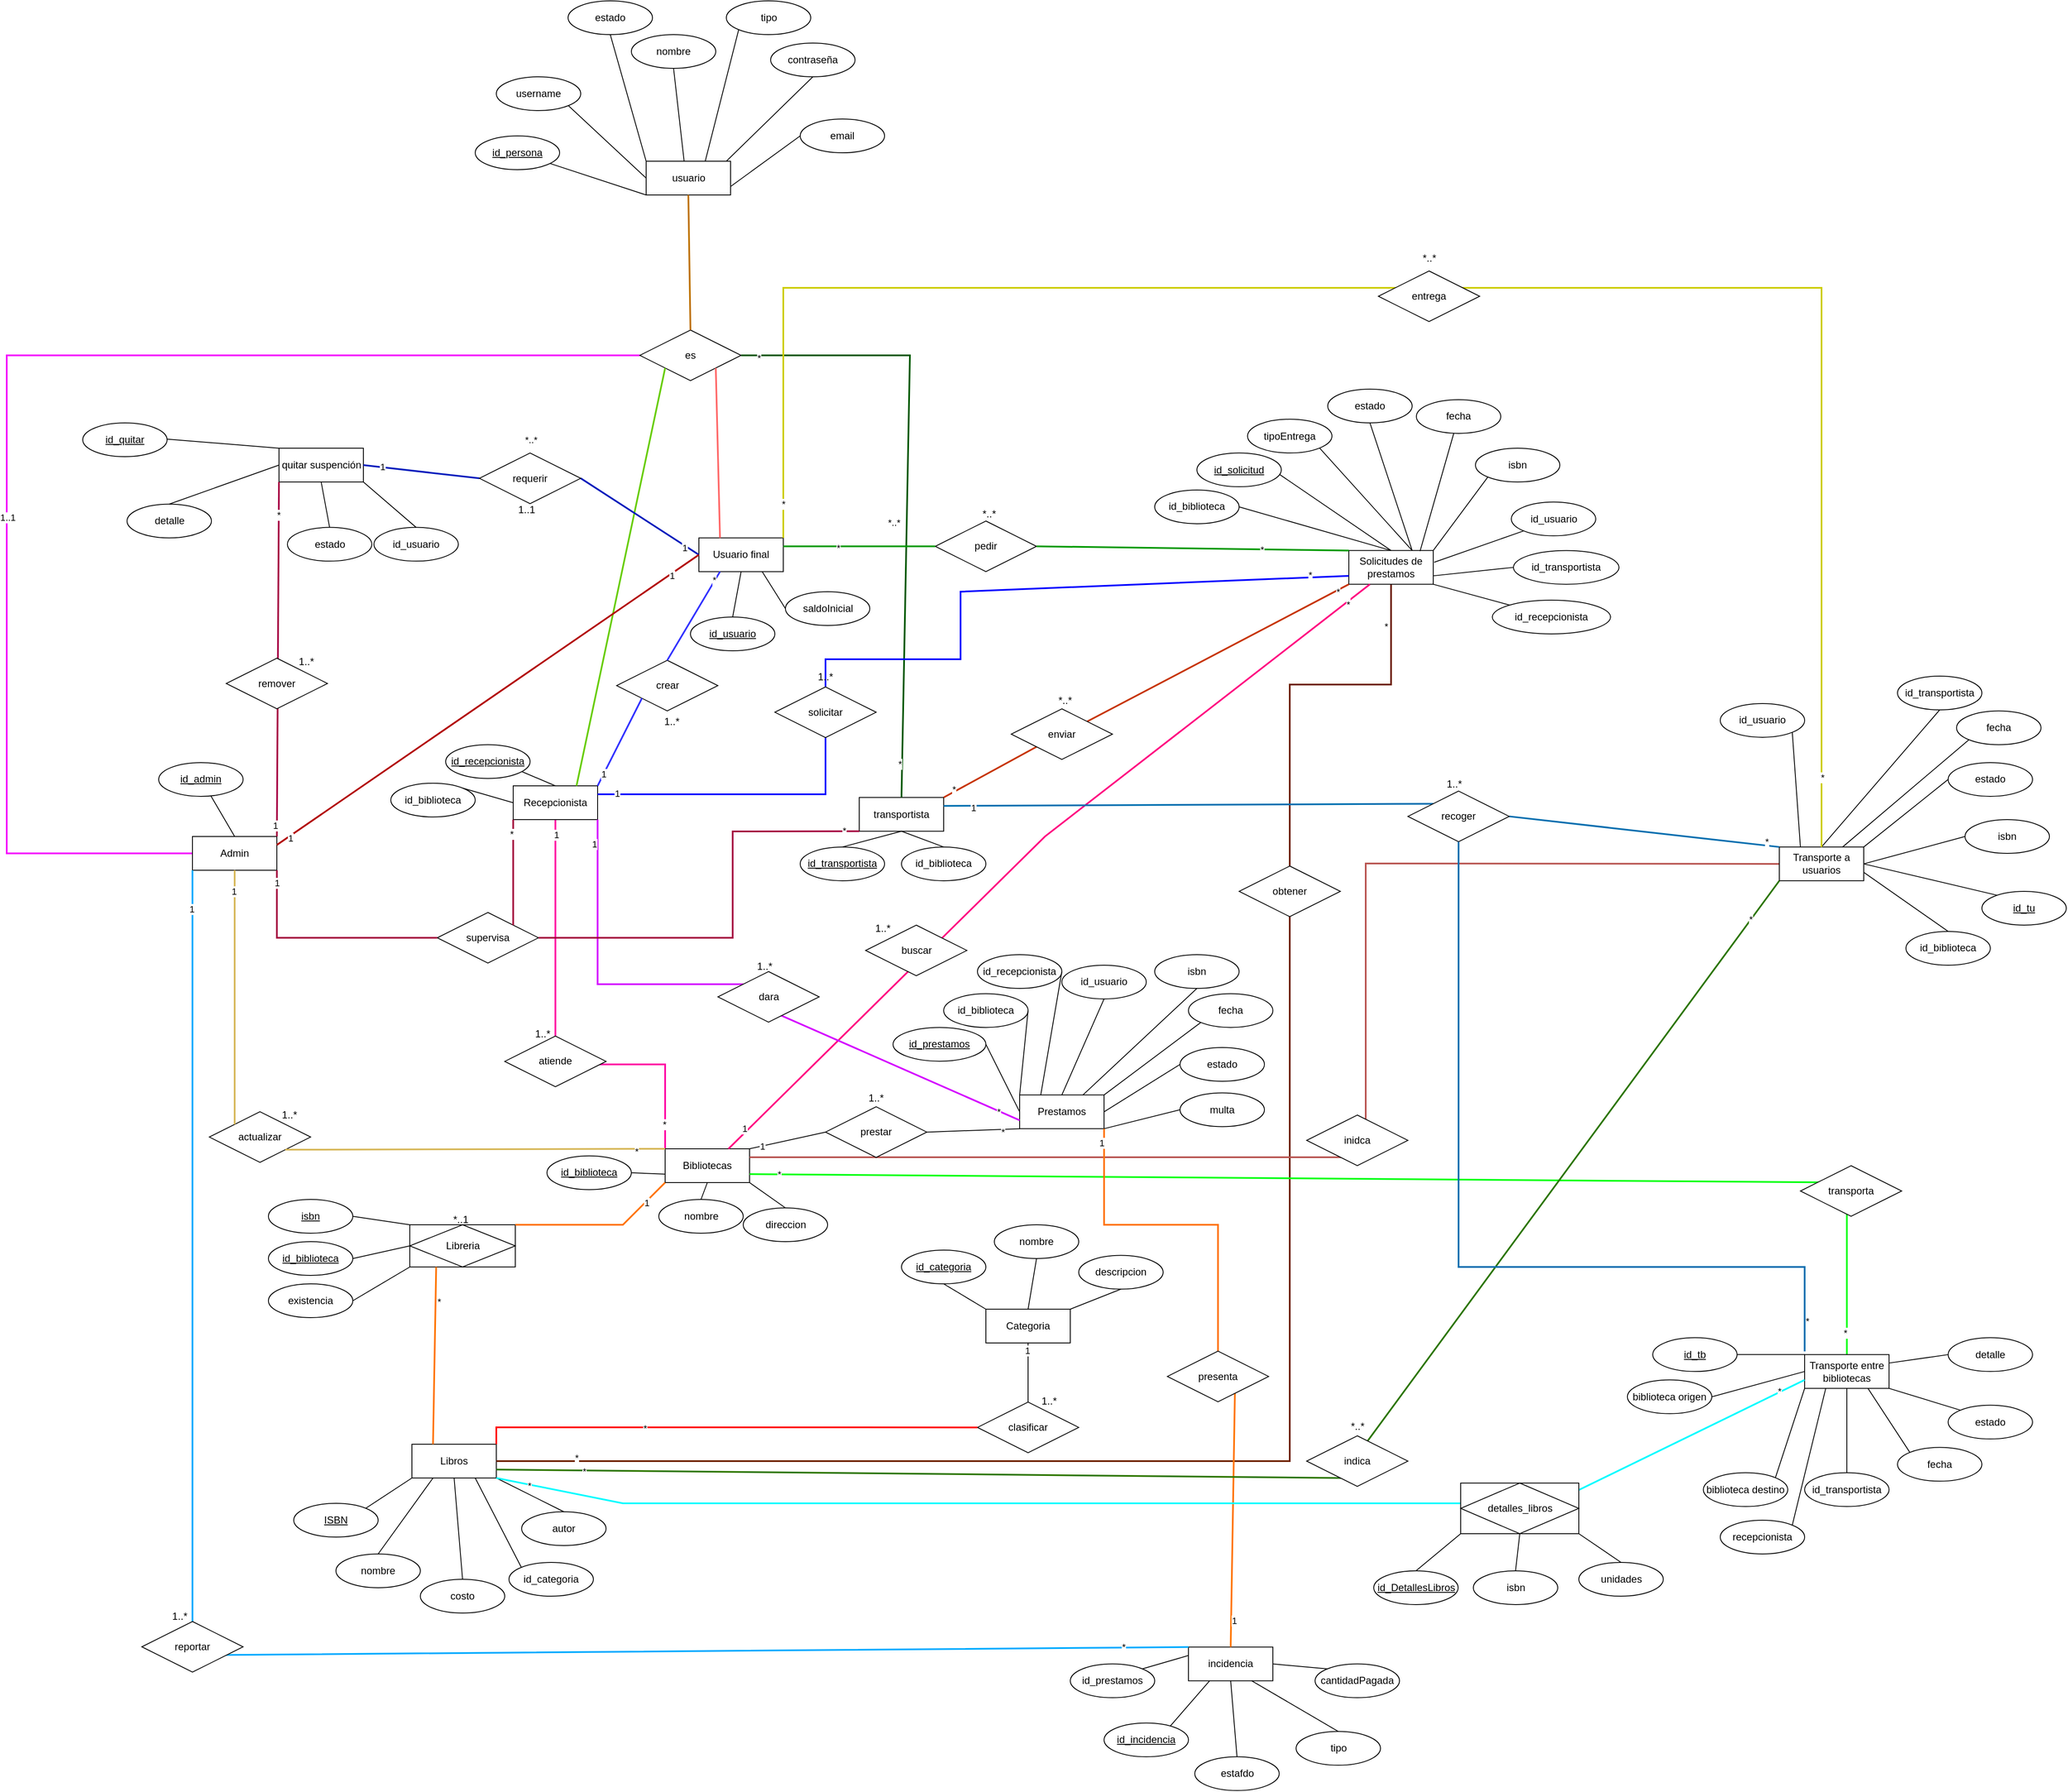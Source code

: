 <mxfile version="21.7.0" type="device">
  <diagram id="R2lEEEUBdFMjLlhIrx00" name="Page-1">
    <mxGraphModel dx="881" dy="2566" grid="1" gridSize="10" guides="1" tooltips="1" connect="1" arrows="1" fold="1" page="1" pageScale="1" pageWidth="850" pageHeight="1100" math="0" shadow="0" extFonts="Permanent Marker^https://fonts.googleapis.com/css?family=Permanent+Marker">
      <root>
        <mxCell id="0" />
        <mxCell id="1" parent="0" />
        <mxCell id="JVc2vC-KZvhllYqEc3Bq-21" style="rounded=0;orthogonalLoop=1;jettySize=auto;html=1;entryX=0;entryY=0.5;entryDx=0;entryDy=0;fillColor=#0050ef;strokeColor=#F403FC;strokeWidth=2;exitX=0;exitY=0.5;exitDx=0;exitDy=0;endArrow=none;endFill=0;" parent="1" source="zbhFBkR3SoHCSgycxK6Q-2" target="JVc2vC-KZvhllYqEc3Bq-15" edge="1">
          <mxGeometry relative="1" as="geometry">
            <mxPoint x="1112.5" y="-340" as="sourcePoint" />
            <mxPoint x="1807.5" y="-550" as="targetPoint" />
            <Array as="points">
              <mxPoint x="790" y="-330" />
              <mxPoint x="790" y="-920" />
            </Array>
          </mxGeometry>
        </mxCell>
        <mxCell id="JVc2vC-KZvhllYqEc3Bq-28" value="1..1" style="edgeLabel;html=1;align=center;verticalAlign=middle;resizable=0;points=[];" parent="JVc2vC-KZvhllYqEc3Bq-21" vertex="1" connectable="0">
          <mxGeometry x="-0.207" y="-1" relative="1" as="geometry">
            <mxPoint as="offset" />
          </mxGeometry>
        </mxCell>
        <mxCell id="zbhFBkR3SoHCSgycxK6Q-2" value="Admin&lt;br&gt;" style="whiteSpace=wrap;html=1;align=center;" parent="1" vertex="1">
          <mxGeometry x="1010" y="-350.0" width="100" height="40" as="geometry" />
        </mxCell>
        <mxCell id="J4DPUpYBy3NY0CJL0Q2O-21" style="rounded=0;orthogonalLoop=1;jettySize=auto;html=1;entryX=0;entryY=0;entryDx=0;entryDy=0;strokeWidth=2;endArrow=none;endFill=0;strokeColor=#ff00a2;" parent="1" source="zbhFBkR3SoHCSgycxK6Q-14" target="zbhFBkR3SoHCSgycxK6Q-71" edge="1">
          <mxGeometry relative="1" as="geometry">
            <Array as="points">
              <mxPoint x="1440" y="-80" />
              <mxPoint x="1570" y="-80" />
            </Array>
          </mxGeometry>
        </mxCell>
        <mxCell id="J4DPUpYBy3NY0CJL0Q2O-24" value="1" style="edgeLabel;html=1;align=center;verticalAlign=middle;resizable=0;points=[];" parent="J4DPUpYBy3NY0CJL0Q2O-21" vertex="1" connectable="0">
          <mxGeometry x="-0.933" y="1" relative="1" as="geometry">
            <mxPoint as="offset" />
          </mxGeometry>
        </mxCell>
        <mxCell id="J4DPUpYBy3NY0CJL0Q2O-25" value="*" style="edgeLabel;html=1;align=center;verticalAlign=middle;resizable=0;points=[];" parent="J4DPUpYBy3NY0CJL0Q2O-21" vertex="1" connectable="0">
          <mxGeometry x="0.886" y="-1" relative="1" as="geometry">
            <mxPoint as="offset" />
          </mxGeometry>
        </mxCell>
        <mxCell id="zbhFBkR3SoHCSgycxK6Q-14" value="Recepcionista&lt;br&gt;" style="whiteSpace=wrap;html=1;align=center;" parent="1" vertex="1">
          <mxGeometry x="1390" y="-410" width="100" height="40" as="geometry" />
        </mxCell>
        <mxCell id="zbhFBkR3SoHCSgycxK6Q-29" value="transportista&lt;br&gt;" style="whiteSpace=wrap;html=1;align=center;" parent="1" vertex="1">
          <mxGeometry x="1800" y="-396.25" width="100" height="40" as="geometry" />
        </mxCell>
        <mxCell id="zbhFBkR3SoHCSgycxK6Q-53" value="Categoria" style="whiteSpace=wrap;html=1;align=center;" parent="1" vertex="1">
          <mxGeometry x="1950" y="210" width="100" height="40" as="geometry" />
        </mxCell>
        <mxCell id="zbhFBkR3SoHCSgycxK6Q-55" value="nombre" style="ellipse;whiteSpace=wrap;html=1;align=center;" parent="1" vertex="1">
          <mxGeometry x="1960" y="110" width="100" height="40" as="geometry" />
        </mxCell>
        <mxCell id="zbhFBkR3SoHCSgycxK6Q-56" value="descripcion" style="ellipse;whiteSpace=wrap;html=1;align=center;" parent="1" vertex="1">
          <mxGeometry x="2060" y="146.25" width="100" height="40" as="geometry" />
        </mxCell>
        <mxCell id="zbhFBkR3SoHCSgycxK6Q-60" value="Libros&lt;br&gt;" style="whiteSpace=wrap;html=1;align=center;" parent="1" vertex="1">
          <mxGeometry x="1270" y="370" width="100" height="40" as="geometry" />
        </mxCell>
        <mxCell id="zbhFBkR3SoHCSgycxK6Q-61" value="costo" style="ellipse;whiteSpace=wrap;html=1;align=center;" parent="1" vertex="1">
          <mxGeometry x="1280" y="530" width="100" height="40" as="geometry" />
        </mxCell>
        <mxCell id="zbhFBkR3SoHCSgycxK6Q-62" value="id_categoria" style="ellipse;whiteSpace=wrap;html=1;align=center;" parent="1" vertex="1">
          <mxGeometry x="1385" y="510" width="100" height="40" as="geometry" />
        </mxCell>
        <mxCell id="zbhFBkR3SoHCSgycxK6Q-63" value="nombre" style="ellipse;whiteSpace=wrap;html=1;align=center;" parent="1" vertex="1">
          <mxGeometry x="1180" y="500" width="100" height="40" as="geometry" />
        </mxCell>
        <mxCell id="zbhFBkR3SoHCSgycxK6Q-65" value="autor" style="ellipse;whiteSpace=wrap;html=1;align=center;" parent="1" vertex="1">
          <mxGeometry x="1400" y="450" width="100" height="40" as="geometry" />
        </mxCell>
        <mxCell id="zbhFBkR3SoHCSgycxK6Q-71" value="Bibliotecas&lt;br&gt;" style="whiteSpace=wrap;html=1;align=center;" parent="1" vertex="1">
          <mxGeometry x="1570" y="20" width="100" height="40" as="geometry" />
        </mxCell>
        <mxCell id="zbhFBkR3SoHCSgycxK6Q-72" value="nombre" style="ellipse;whiteSpace=wrap;html=1;align=center;" parent="1" vertex="1">
          <mxGeometry x="1562.5" y="80" width="100" height="40" as="geometry" />
        </mxCell>
        <mxCell id="zbhFBkR3SoHCSgycxK6Q-74" value="direccion" style="ellipse;whiteSpace=wrap;html=1;align=center;" parent="1" vertex="1">
          <mxGeometry x="1662.5" y="90" width="100" height="40" as="geometry" />
        </mxCell>
        <mxCell id="J4DPUpYBy3NY0CJL0Q2O-9" style="rounded=0;orthogonalLoop=1;jettySize=auto;html=1;entryX=1;entryY=0.5;entryDx=0;entryDy=0;fillColor=#a0522d;strokeColor=#6D1F00;strokeWidth=2;endArrow=none;endFill=0;" parent="1" source="zbhFBkR3SoHCSgycxK6Q-80" target="zbhFBkR3SoHCSgycxK6Q-60" edge="1">
          <mxGeometry relative="1" as="geometry">
            <Array as="points">
              <mxPoint x="2430" y="-530" />
              <mxPoint x="2370" y="-530" />
              <mxPoint x="2310" y="-530" />
              <mxPoint x="2310" y="-140" />
              <mxPoint x="2310" y="390" />
            </Array>
          </mxGeometry>
        </mxCell>
        <mxCell id="J4DPUpYBy3NY0CJL0Q2O-31" value="*" style="edgeLabel;html=1;align=center;verticalAlign=middle;resizable=0;points=[];" parent="J4DPUpYBy3NY0CJL0Q2O-9" vertex="1" connectable="0">
          <mxGeometry x="0.91" y="-4" relative="1" as="geometry">
            <mxPoint as="offset" />
          </mxGeometry>
        </mxCell>
        <mxCell id="J4DPUpYBy3NY0CJL0Q2O-32" value="*" style="edgeLabel;html=1;align=center;verticalAlign=middle;resizable=0;points=[];" parent="J4DPUpYBy3NY0CJL0Q2O-9" vertex="1" connectable="0">
          <mxGeometry x="-0.953" y="-6" relative="1" as="geometry">
            <mxPoint as="offset" />
          </mxGeometry>
        </mxCell>
        <mxCell id="zbhFBkR3SoHCSgycxK6Q-80" value="Solicitudes de prestamos" style="whiteSpace=wrap;html=1;align=center;" parent="1" vertex="1">
          <mxGeometry x="2380" y="-688.81" width="100" height="40" as="geometry" />
        </mxCell>
        <mxCell id="zbhFBkR3SoHCSgycxK6Q-81" value="id_transportista" style="ellipse;whiteSpace=wrap;html=1;align=center;" parent="1" vertex="1">
          <mxGeometry x="2575" y="-688.81" width="125" height="40" as="geometry" />
        </mxCell>
        <mxCell id="zbhFBkR3SoHCSgycxK6Q-83" value="id_biblioteca" style="ellipse;whiteSpace=wrap;html=1;align=center;" parent="1" vertex="1">
          <mxGeometry x="2150" y="-760.54" width="100" height="40" as="geometry" />
        </mxCell>
        <mxCell id="zbhFBkR3SoHCSgycxK6Q-84" value="id_recepcionista" style="ellipse;whiteSpace=wrap;html=1;align=center;" parent="1" vertex="1">
          <mxGeometry x="2550" y="-630" width="140" height="40" as="geometry" />
        </mxCell>
        <mxCell id="zbhFBkR3SoHCSgycxK6Q-85" value="id_usuario" style="ellipse;whiteSpace=wrap;html=1;align=center;" parent="1" vertex="1">
          <mxGeometry x="2572.5" y="-746.19" width="100" height="40" as="geometry" />
        </mxCell>
        <mxCell id="zbhFBkR3SoHCSgycxK6Q-86" value="isbn" style="ellipse;whiteSpace=wrap;html=1;align=center;" parent="1" vertex="1">
          <mxGeometry x="2530" y="-810" width="100" height="40" as="geometry" />
        </mxCell>
        <mxCell id="zbhFBkR3SoHCSgycxK6Q-87" value="tipoEntrega" style="ellipse;whiteSpace=wrap;html=1;align=center;" parent="1" vertex="1">
          <mxGeometry x="2260" y="-844.35" width="100" height="40" as="geometry" />
        </mxCell>
        <mxCell id="zbhFBkR3SoHCSgycxK6Q-88" value="fecha" style="ellipse;whiteSpace=wrap;html=1;align=center;" parent="1" vertex="1">
          <mxGeometry x="2460" y="-867.56" width="100" height="40" as="geometry" />
        </mxCell>
        <mxCell id="zbhFBkR3SoHCSgycxK6Q-89" value="estado" style="ellipse;whiteSpace=wrap;html=1;align=center;" parent="1" vertex="1">
          <mxGeometry x="2355" y="-880" width="100" height="40" as="geometry" />
        </mxCell>
        <mxCell id="zbhFBkR3SoHCSgycxK6Q-99" value="Prestamos" style="whiteSpace=wrap;html=1;align=center;" parent="1" vertex="1">
          <mxGeometry x="1990" y="-43.81" width="100" height="40" as="geometry" />
        </mxCell>
        <mxCell id="zbhFBkR3SoHCSgycxK6Q-100" value="id_recepcionista" style="ellipse;whiteSpace=wrap;html=1;align=center;" parent="1" vertex="1">
          <mxGeometry x="1940" y="-210" width="100" height="40" as="geometry" />
        </mxCell>
        <mxCell id="zbhFBkR3SoHCSgycxK6Q-102" value="multa" style="ellipse;whiteSpace=wrap;html=1;align=center;" parent="1" vertex="1">
          <mxGeometry x="2180" y="-46.25" width="100" height="40" as="geometry" />
        </mxCell>
        <mxCell id="zbhFBkR3SoHCSgycxK6Q-103" value="id_biblioteca" style="ellipse;whiteSpace=wrap;html=1;align=center;" parent="1" vertex="1">
          <mxGeometry x="1900" y="-163.81" width="100" height="40" as="geometry" />
        </mxCell>
        <mxCell id="zbhFBkR3SoHCSgycxK6Q-104" value="estado" style="ellipse;whiteSpace=wrap;html=1;align=center;" parent="1" vertex="1">
          <mxGeometry x="2180" y="-100" width="100" height="40" as="geometry" />
        </mxCell>
        <mxCell id="zbhFBkR3SoHCSgycxK6Q-105" value="id_usuario" style="ellipse;whiteSpace=wrap;html=1;align=center;" parent="1" vertex="1">
          <mxGeometry x="2040" y="-197.56" width="100" height="40" as="geometry" />
        </mxCell>
        <mxCell id="zbhFBkR3SoHCSgycxK6Q-106" value="isbn" style="ellipse;whiteSpace=wrap;html=1;align=center;" parent="1" vertex="1">
          <mxGeometry x="2150" y="-210" width="100" height="40" as="geometry" />
        </mxCell>
        <mxCell id="zbhFBkR3SoHCSgycxK6Q-107" value="fecha" style="ellipse;whiteSpace=wrap;html=1;align=center;" parent="1" vertex="1">
          <mxGeometry x="2190" y="-163.81" width="100" height="40" as="geometry" />
        </mxCell>
        <mxCell id="J4DPUpYBy3NY0CJL0Q2O-33" style="rounded=0;orthogonalLoop=1;jettySize=auto;html=1;entryX=1;entryY=0.75;entryDx=0;entryDy=0;strokeColor=#00ff11;strokeWidth=2;endArrow=none;endFill=0;" parent="1" source="zbhFBkR3SoHCSgycxK6Q-116" target="zbhFBkR3SoHCSgycxK6Q-71" edge="1">
          <mxGeometry relative="1" as="geometry">
            <Array as="points">
              <mxPoint x="2970" y="60" />
            </Array>
          </mxGeometry>
        </mxCell>
        <mxCell id="J4DPUpYBy3NY0CJL0Q2O-35" value="*" style="edgeLabel;html=1;align=center;verticalAlign=middle;resizable=0;points=[];" parent="J4DPUpYBy3NY0CJL0Q2O-33" vertex="1" connectable="0">
          <mxGeometry x="0.954" y="-1" relative="1" as="geometry">
            <mxPoint as="offset" />
          </mxGeometry>
        </mxCell>
        <mxCell id="J4DPUpYBy3NY0CJL0Q2O-36" value="*" style="edgeLabel;html=1;align=center;verticalAlign=middle;resizable=0;points=[];" parent="J4DPUpYBy3NY0CJL0Q2O-33" vertex="1" connectable="0">
          <mxGeometry x="-0.966" y="2" relative="1" as="geometry">
            <mxPoint y="-1" as="offset" />
          </mxGeometry>
        </mxCell>
        <mxCell id="zbhFBkR3SoHCSgycxK6Q-116" value="Transporte entre bibliotecas&lt;br&gt;" style="whiteSpace=wrap;html=1;align=center;" parent="1" vertex="1">
          <mxGeometry x="2920" y="263.81" width="100" height="40" as="geometry" />
        </mxCell>
        <mxCell id="zbhFBkR3SoHCSgycxK6Q-118" value="biblioteca origen" style="ellipse;whiteSpace=wrap;html=1;align=center;" parent="1" vertex="1">
          <mxGeometry x="2710" y="293.81" width="100" height="40" as="geometry" />
        </mxCell>
        <mxCell id="zbhFBkR3SoHCSgycxK6Q-119" value="recepcionista" style="ellipse;whiteSpace=wrap;html=1;align=center;" parent="1" vertex="1">
          <mxGeometry x="2820" y="460" width="100" height="40" as="geometry" />
        </mxCell>
        <mxCell id="zbhFBkR3SoHCSgycxK6Q-120" value="id_transportista" style="ellipse;whiteSpace=wrap;html=1;align=center;" parent="1" vertex="1">
          <mxGeometry x="2920" y="403.81" width="100" height="40" as="geometry" />
        </mxCell>
        <mxCell id="zbhFBkR3SoHCSgycxK6Q-121" value="fecha" style="ellipse;whiteSpace=wrap;html=1;align=center;" parent="1" vertex="1">
          <mxGeometry x="3030" y="373.81" width="100" height="40" as="geometry" />
        </mxCell>
        <mxCell id="zbhFBkR3SoHCSgycxK6Q-122" value="estado" style="ellipse;whiteSpace=wrap;html=1;align=center;" parent="1" vertex="1">
          <mxGeometry x="3090" y="323.81" width="100" height="40" as="geometry" />
        </mxCell>
        <mxCell id="zbhFBkR3SoHCSgycxK6Q-123" value="detalle" style="ellipse;whiteSpace=wrap;html=1;align=center;" parent="1" vertex="1">
          <mxGeometry x="3090" y="243.81" width="100" height="40" as="geometry" />
        </mxCell>
        <mxCell id="J4DPUpYBy3NY0CJL0Q2O-2" style="rounded=0;orthogonalLoop=1;jettySize=auto;html=1;entryX=1;entryY=0.25;entryDx=0;entryDy=0;strokeWidth=2;fillColor=#f8cecc;strokeColor=#b85450;endArrow=none;endFill=0;exitX=0;exitY=0.5;exitDx=0;exitDy=0;" parent="1" source="zbhFBkR3SoHCSgycxK6Q-131" target="zbhFBkR3SoHCSgycxK6Q-71" edge="1">
          <mxGeometry relative="1" as="geometry">
            <Array as="points">
              <mxPoint x="2400" y="-318" />
              <mxPoint x="2400" y="30" />
            </Array>
          </mxGeometry>
        </mxCell>
        <mxCell id="zbhFBkR3SoHCSgycxK6Q-131" value="Transporte a usuarios" style="whiteSpace=wrap;html=1;align=center;" parent="1" vertex="1">
          <mxGeometry x="2890" y="-337.56" width="100" height="40" as="geometry" />
        </mxCell>
        <mxCell id="zbhFBkR3SoHCSgycxK6Q-133" value="isbn" style="ellipse;whiteSpace=wrap;html=1;align=center;" parent="1" vertex="1">
          <mxGeometry x="3110" y="-370" width="100" height="40" as="geometry" />
        </mxCell>
        <mxCell id="zbhFBkR3SoHCSgycxK6Q-134" value="estado" style="ellipse;whiteSpace=wrap;html=1;align=center;" parent="1" vertex="1">
          <mxGeometry x="3090" y="-437.56" width="100" height="40" as="geometry" />
        </mxCell>
        <mxCell id="zbhFBkR3SoHCSgycxK6Q-135" value="fecha" style="ellipse;whiteSpace=wrap;html=1;align=center;" parent="1" vertex="1">
          <mxGeometry x="3100" y="-498.75" width="100" height="40" as="geometry" />
        </mxCell>
        <mxCell id="zbhFBkR3SoHCSgycxK6Q-136" value="id_transportista" style="ellipse;whiteSpace=wrap;html=1;align=center;" parent="1" vertex="1">
          <mxGeometry x="3030" y="-540" width="100" height="40" as="geometry" />
        </mxCell>
        <mxCell id="zbhFBkR3SoHCSgycxK6Q-137" value="id_biblioteca" style="ellipse;whiteSpace=wrap;html=1;align=center;" parent="1" vertex="1">
          <mxGeometry x="3040" y="-237.56" width="100" height="40" as="geometry" />
        </mxCell>
        <mxCell id="zbhFBkR3SoHCSgycxK6Q-138" value="id_usuario" style="ellipse;whiteSpace=wrap;html=1;align=center;" parent="1" vertex="1">
          <mxGeometry x="2820" y="-507.56" width="100" height="40" as="geometry" />
        </mxCell>
        <mxCell id="zbhFBkR3SoHCSgycxK6Q-147" value="incidencia" style="whiteSpace=wrap;html=1;align=center;" parent="1" vertex="1">
          <mxGeometry x="2190" y="610.28" width="100" height="40" as="geometry" />
        </mxCell>
        <mxCell id="zbhFBkR3SoHCSgycxK6Q-148" value="id_prestamos" style="ellipse;whiteSpace=wrap;html=1;align=center;" parent="1" vertex="1">
          <mxGeometry x="2050" y="630.28" width="100" height="40" as="geometry" />
        </mxCell>
        <mxCell id="zbhFBkR3SoHCSgycxK6Q-150" value="cantidadPagada" style="ellipse;whiteSpace=wrap;html=1;align=center;" parent="1" vertex="1">
          <mxGeometry x="2340" y="630.28" width="100" height="40" as="geometry" />
        </mxCell>
        <mxCell id="zbhFBkR3SoHCSgycxK6Q-151" value="tipo" style="ellipse;whiteSpace=wrap;html=1;align=center;" parent="1" vertex="1">
          <mxGeometry x="2317.5" y="710.28" width="100" height="40" as="geometry" />
        </mxCell>
        <mxCell id="zbhFBkR3SoHCSgycxK6Q-156" value="quitar suspención&lt;br&gt;" style="whiteSpace=wrap;html=1;align=center;" parent="1" vertex="1">
          <mxGeometry x="1112.5" y="-810" width="100" height="40" as="geometry" />
        </mxCell>
        <mxCell id="zbhFBkR3SoHCSgycxK6Q-158" value="id_usuario" style="ellipse;whiteSpace=wrap;html=1;align=center;" parent="1" vertex="1">
          <mxGeometry x="1225" y="-716.19" width="100" height="40" as="geometry" />
        </mxCell>
        <mxCell id="zbhFBkR3SoHCSgycxK6Q-159" value="estado" style="ellipse;whiteSpace=wrap;html=1;align=center;" parent="1" vertex="1">
          <mxGeometry x="1122.5" y="-716.19" width="100" height="40" as="geometry" />
        </mxCell>
        <mxCell id="zbhFBkR3SoHCSgycxK6Q-160" value="detalle" style="ellipse;whiteSpace=wrap;html=1;align=center;" parent="1" vertex="1">
          <mxGeometry x="932.5" y="-743.75" width="100" height="40" as="geometry" />
        </mxCell>
        <mxCell id="CRF2aO77LpoMdEhG8NDk-1" value="clasificar" style="shape=rhombus;perimeter=rhombusPerimeter;whiteSpace=wrap;html=1;align=center;" parent="1" vertex="1">
          <mxGeometry x="1940" y="320.1" width="120" height="60" as="geometry" />
        </mxCell>
        <mxCell id="CRF2aO77LpoMdEhG8NDk-14" value="1..*" style="text;strokeColor=none;fillColor=none;spacingLeft=4;spacingRight=4;overflow=hidden;rotatable=0;points=[[0,0.5],[1,0.5]];portConstraint=eastwest;fontSize=12;whiteSpace=wrap;html=1;" parent="1" vertex="1">
          <mxGeometry x="2010" y="305.1" width="40" height="35" as="geometry" />
        </mxCell>
        <mxCell id="CRF2aO77LpoMdEhG8NDk-15" value="Libreria" style="shape=associativeEntity;whiteSpace=wrap;html=1;align=center;" parent="1" vertex="1">
          <mxGeometry x="1267.5" y="110" width="125" height="50" as="geometry" />
        </mxCell>
        <mxCell id="CRF2aO77LpoMdEhG8NDk-17" value="ISBN" style="ellipse;whiteSpace=wrap;html=1;align=center;fontStyle=4;" parent="1" vertex="1">
          <mxGeometry x="1130" y="440" width="100" height="40" as="geometry" />
        </mxCell>
        <mxCell id="CRF2aO77LpoMdEhG8NDk-21" value="id_categoria" style="ellipse;whiteSpace=wrap;html=1;align=center;fontStyle=4;" parent="1" vertex="1">
          <mxGeometry x="1850" y="140" width="100" height="40" as="geometry" />
        </mxCell>
        <mxCell id="CRF2aO77LpoMdEhG8NDk-25" value="id_biblioteca" style="ellipse;whiteSpace=wrap;html=1;align=center;fontStyle=4;" parent="1" vertex="1">
          <mxGeometry x="1430" y="28.37" width="100" height="40" as="geometry" />
        </mxCell>
        <mxCell id="CRF2aO77LpoMdEhG8NDk-27" value="existencia" style="ellipse;whiteSpace=wrap;html=1;align=center;" parent="1" vertex="1">
          <mxGeometry x="1100" y="180" width="100" height="40" as="geometry" />
        </mxCell>
        <mxCell id="CRF2aO77LpoMdEhG8NDk-28" value="isbn" style="ellipse;whiteSpace=wrap;html=1;align=center;fontStyle=4;" parent="1" vertex="1">
          <mxGeometry x="1100" y="80" width="100" height="40" as="geometry" />
        </mxCell>
        <mxCell id="CRF2aO77LpoMdEhG8NDk-29" value="id_biblioteca" style="ellipse;whiteSpace=wrap;html=1;align=center;fontStyle=4;" parent="1" vertex="1">
          <mxGeometry x="1100" y="130" width="100" height="40" as="geometry" />
        </mxCell>
        <mxCell id="CRF2aO77LpoMdEhG8NDk-37" value="*..1" style="text;strokeColor=none;fillColor=none;spacingLeft=4;spacingRight=4;overflow=hidden;rotatable=0;points=[[0,0.5],[1,0.5]];portConstraint=eastwest;fontSize=12;whiteSpace=wrap;html=1;" parent="1" vertex="1">
          <mxGeometry x="1312.5" y="90" width="40" height="20" as="geometry" />
        </mxCell>
        <mxCell id="CRF2aO77LpoMdEhG8NDk-41" value="id_prestamos" style="ellipse;whiteSpace=wrap;html=1;align=center;fontStyle=4;" parent="1" vertex="1">
          <mxGeometry x="1840" y="-123.81" width="110" height="40" as="geometry" />
        </mxCell>
        <mxCell id="CRF2aO77LpoMdEhG8NDk-43" value="prestar" style="shape=rhombus;perimeter=rhombusPerimeter;whiteSpace=wrap;html=1;align=center;" parent="1" vertex="1">
          <mxGeometry x="1760" y="-29.76" width="120" height="60" as="geometry" />
        </mxCell>
        <mxCell id="CRF2aO77LpoMdEhG8NDk-49" value="1..*" style="text;strokeColor=none;fillColor=none;spacingLeft=4;spacingRight=4;overflow=hidden;rotatable=0;points=[[0,0.5],[1,0.5]];portConstraint=eastwest;fontSize=12;whiteSpace=wrap;html=1;" parent="1" vertex="1">
          <mxGeometry x="1805" y="-53.51" width="40" height="30" as="geometry" />
        </mxCell>
        <mxCell id="JVc2vC-KZvhllYqEc3Bq-1" value="Usuario final" style="whiteSpace=wrap;html=1;align=center;" parent="1" vertex="1">
          <mxGeometry x="1610" y="-703.75" width="100" height="40" as="geometry" />
        </mxCell>
        <mxCell id="JVc2vC-KZvhllYqEc3Bq-3" value="nombre" style="ellipse;whiteSpace=wrap;html=1;align=center;" parent="1" vertex="1">
          <mxGeometry x="1530" y="-1300" width="100" height="40" as="geometry" />
        </mxCell>
        <mxCell id="JVc2vC-KZvhllYqEc3Bq-4" value="email" style="ellipse;whiteSpace=wrap;html=1;align=center;" parent="1" vertex="1">
          <mxGeometry x="1730" y="-1200" width="100" height="40" as="geometry" />
        </mxCell>
        <mxCell id="JVc2vC-KZvhllYqEc3Bq-5" value="contraseña" style="ellipse;whiteSpace=wrap;html=1;align=center;" parent="1" vertex="1">
          <mxGeometry x="1695" y="-1290" width="100" height="40" as="geometry" />
        </mxCell>
        <mxCell id="JVc2vC-KZvhllYqEc3Bq-6" value="username" style="ellipse;whiteSpace=wrap;html=1;align=center;" parent="1" vertex="1">
          <mxGeometry x="1370" y="-1250" width="100" height="40" as="geometry" />
        </mxCell>
        <mxCell id="JVc2vC-KZvhllYqEc3Bq-15" value="es" style="shape=rhombus;perimeter=rhombusPerimeter;whiteSpace=wrap;html=1;align=center;" parent="1" vertex="1">
          <mxGeometry x="1540" y="-950" width="120" height="60" as="geometry" />
        </mxCell>
        <mxCell id="JVc2vC-KZvhllYqEc3Bq-26" value="id_usuario" style="ellipse;whiteSpace=wrap;html=1;align=center;fontStyle=4;" parent="1" vertex="1">
          <mxGeometry x="1600" y="-610" width="100" height="40" as="geometry" />
        </mxCell>
        <mxCell id="JVc2vC-KZvhllYqEc3Bq-41" value="actualizar" style="shape=rhombus;perimeter=rhombusPerimeter;whiteSpace=wrap;html=1;align=center;" parent="1" vertex="1">
          <mxGeometry x="1030" y="-23.94" width="120" height="60" as="geometry" />
        </mxCell>
        <mxCell id="JVc2vC-KZvhllYqEc3Bq-44" value="" style="endArrow=none;html=1;rounded=0;exitX=0.5;exitY=1;exitDx=0;exitDy=0;entryX=0;entryY=0;entryDx=0;entryDy=0;fillColor=#fff2cc;strokeColor=#d6b656;strokeWidth=2;" parent="1" source="zbhFBkR3SoHCSgycxK6Q-2" target="JVc2vC-KZvhllYqEc3Bq-41" edge="1">
          <mxGeometry relative="1" as="geometry">
            <mxPoint x="1350" y="-260" as="sourcePoint" />
            <mxPoint x="1510" y="-260" as="targetPoint" />
          </mxGeometry>
        </mxCell>
        <mxCell id="JVc2vC-KZvhllYqEc3Bq-103" value="1" style="edgeLabel;html=1;align=center;verticalAlign=middle;resizable=0;points=[];" parent="JVc2vC-KZvhllYqEc3Bq-44" vertex="1" connectable="0">
          <mxGeometry x="-0.838" y="-1" relative="1" as="geometry">
            <mxPoint as="offset" />
          </mxGeometry>
        </mxCell>
        <mxCell id="JVc2vC-KZvhllYqEc3Bq-45" value="" style="endArrow=none;html=1;rounded=0;exitX=1;exitY=1;exitDx=0;exitDy=0;fillColor=#fff2cc;strokeColor=#d6b656;strokeWidth=2;" parent="1" source="JVc2vC-KZvhllYqEc3Bq-41" edge="1">
          <mxGeometry relative="1" as="geometry">
            <mxPoint x="1350" y="-100" as="sourcePoint" />
            <mxPoint x="1570" y="20" as="targetPoint" />
          </mxGeometry>
        </mxCell>
        <mxCell id="JVc2vC-KZvhllYqEc3Bq-106" value="&lt;br&gt;*" style="edgeLabel;html=1;align=center;verticalAlign=middle;resizable=0;points=[];" parent="JVc2vC-KZvhllYqEc3Bq-45" vertex="1" connectable="0">
          <mxGeometry x="0.841" y="1" relative="1" as="geometry">
            <mxPoint x="2" y="-3" as="offset" />
          </mxGeometry>
        </mxCell>
        <mxCell id="JVc2vC-KZvhllYqEc3Bq-46" value="" style="endArrow=none;html=1;rounded=0;exitX=0.5;exitY=1;exitDx=0;exitDy=0;entryX=0;entryY=0;entryDx=0;entryDy=0;" parent="1" source="CRF2aO77LpoMdEhG8NDk-21" target="zbhFBkR3SoHCSgycxK6Q-53" edge="1">
          <mxGeometry relative="1" as="geometry">
            <mxPoint x="2120" y="246.25" as="sourcePoint" />
            <mxPoint x="2280" y="246.25" as="targetPoint" />
          </mxGeometry>
        </mxCell>
        <mxCell id="JVc2vC-KZvhllYqEc3Bq-47" value="" style="endArrow=none;html=1;rounded=0;exitX=0.5;exitY=1;exitDx=0;exitDy=0;entryX=0.5;entryY=0;entryDx=0;entryDy=0;" parent="1" source="zbhFBkR3SoHCSgycxK6Q-55" target="zbhFBkR3SoHCSgycxK6Q-53" edge="1">
          <mxGeometry relative="1" as="geometry">
            <mxPoint x="2120" y="246.25" as="sourcePoint" />
            <mxPoint x="2280" y="246.25" as="targetPoint" />
          </mxGeometry>
        </mxCell>
        <mxCell id="JVc2vC-KZvhllYqEc3Bq-48" value="" style="endArrow=none;html=1;rounded=0;exitX=0.5;exitY=1;exitDx=0;exitDy=0;entryX=1;entryY=0;entryDx=0;entryDy=0;" parent="1" source="zbhFBkR3SoHCSgycxK6Q-56" target="zbhFBkR3SoHCSgycxK6Q-53" edge="1">
          <mxGeometry relative="1" as="geometry">
            <mxPoint x="2120" y="246.25" as="sourcePoint" />
            <mxPoint x="2280" y="246.25" as="targetPoint" />
          </mxGeometry>
        </mxCell>
        <mxCell id="JVc2vC-KZvhllYqEc3Bq-49" value="" style="endArrow=none;html=1;rounded=0;exitX=0;exitY=1;exitDx=0;exitDy=0;entryX=1;entryY=0;entryDx=0;entryDy=0;" parent="1" source="zbhFBkR3SoHCSgycxK6Q-60" target="CRF2aO77LpoMdEhG8NDk-17" edge="1">
          <mxGeometry relative="1" as="geometry">
            <mxPoint x="1390" y="400" as="sourcePoint" />
            <mxPoint x="1550" y="400" as="targetPoint" />
          </mxGeometry>
        </mxCell>
        <mxCell id="JVc2vC-KZvhllYqEc3Bq-50" value="" style="endArrow=none;html=1;rounded=0;exitX=0.25;exitY=1;exitDx=0;exitDy=0;entryX=0.5;entryY=0;entryDx=0;entryDy=0;" parent="1" source="zbhFBkR3SoHCSgycxK6Q-60" target="zbhFBkR3SoHCSgycxK6Q-63" edge="1">
          <mxGeometry relative="1" as="geometry">
            <mxPoint x="1390" y="400" as="sourcePoint" />
            <mxPoint x="1550" y="400" as="targetPoint" />
          </mxGeometry>
        </mxCell>
        <mxCell id="JVc2vC-KZvhllYqEc3Bq-51" value="" style="endArrow=none;html=1;rounded=0;exitX=0.5;exitY=1;exitDx=0;exitDy=0;entryX=0.5;entryY=0;entryDx=0;entryDy=0;" parent="1" source="zbhFBkR3SoHCSgycxK6Q-60" target="zbhFBkR3SoHCSgycxK6Q-61" edge="1">
          <mxGeometry relative="1" as="geometry">
            <mxPoint x="1390" y="400" as="sourcePoint" />
            <mxPoint x="1550" y="400" as="targetPoint" />
          </mxGeometry>
        </mxCell>
        <mxCell id="JVc2vC-KZvhllYqEc3Bq-52" value="" style="endArrow=none;html=1;rounded=0;exitX=0.75;exitY=1;exitDx=0;exitDy=0;entryX=0;entryY=0;entryDx=0;entryDy=0;" parent="1" source="zbhFBkR3SoHCSgycxK6Q-60" target="zbhFBkR3SoHCSgycxK6Q-62" edge="1">
          <mxGeometry relative="1" as="geometry">
            <mxPoint x="1390" y="400" as="sourcePoint" />
            <mxPoint x="1550" y="400" as="targetPoint" />
          </mxGeometry>
        </mxCell>
        <mxCell id="JVc2vC-KZvhllYqEc3Bq-53" value="" style="endArrow=none;html=1;rounded=0;exitX=1;exitY=1;exitDx=0;exitDy=0;entryX=0.5;entryY=0;entryDx=0;entryDy=0;" parent="1" source="zbhFBkR3SoHCSgycxK6Q-60" target="zbhFBkR3SoHCSgycxK6Q-65" edge="1">
          <mxGeometry relative="1" as="geometry">
            <mxPoint x="1390" y="400" as="sourcePoint" />
            <mxPoint x="1550" y="400" as="targetPoint" />
          </mxGeometry>
        </mxCell>
        <mxCell id="JVc2vC-KZvhllYqEc3Bq-55" value="" style="endArrow=none;html=1;rounded=0;exitX=0;exitY=0.5;exitDx=0;exitDy=0;entryX=1;entryY=0.5;entryDx=0;entryDy=0;" parent="1" source="CRF2aO77LpoMdEhG8NDk-15" target="CRF2aO77LpoMdEhG8NDk-29" edge="1">
          <mxGeometry relative="1" as="geometry">
            <mxPoint x="1222.5" y="200" as="sourcePoint" />
            <mxPoint x="1382.5" y="200" as="targetPoint" />
          </mxGeometry>
        </mxCell>
        <mxCell id="JVc2vC-KZvhllYqEc3Bq-56" value="" style="endArrow=none;html=1;rounded=0;exitX=0;exitY=0;exitDx=0;exitDy=0;entryX=1;entryY=0.5;entryDx=0;entryDy=0;" parent="1" source="CRF2aO77LpoMdEhG8NDk-15" target="CRF2aO77LpoMdEhG8NDk-28" edge="1">
          <mxGeometry relative="1" as="geometry">
            <mxPoint x="1222.5" y="200" as="sourcePoint" />
            <mxPoint x="1382.5" y="200" as="targetPoint" />
          </mxGeometry>
        </mxCell>
        <mxCell id="JVc2vC-KZvhllYqEc3Bq-57" value="" style="endArrow=none;html=1;rounded=0;exitX=0;exitY=1;exitDx=0;exitDy=0;entryX=1;entryY=0.5;entryDx=0;entryDy=0;" parent="1" source="CRF2aO77LpoMdEhG8NDk-15" target="CRF2aO77LpoMdEhG8NDk-27" edge="1">
          <mxGeometry relative="1" as="geometry">
            <mxPoint x="1222.5" y="200" as="sourcePoint" />
            <mxPoint x="1382.5" y="200" as="targetPoint" />
          </mxGeometry>
        </mxCell>
        <mxCell id="JVc2vC-KZvhllYqEc3Bq-58" value="" style="endArrow=none;html=1;rounded=0;entryX=0.5;entryY=0;entryDx=0;entryDy=0;exitX=0.5;exitY=1;exitDx=0;exitDy=0;" parent="1" source="zbhFBkR3SoHCSgycxK6Q-71" target="zbhFBkR3SoHCSgycxK6Q-72" edge="1">
          <mxGeometry relative="1" as="geometry">
            <mxPoint x="1350" y="-10" as="sourcePoint" />
            <mxPoint x="1510" y="-10" as="targetPoint" />
          </mxGeometry>
        </mxCell>
        <mxCell id="JVc2vC-KZvhllYqEc3Bq-59" value="" style="endArrow=none;html=1;rounded=0;entryX=0.5;entryY=0;entryDx=0;entryDy=0;exitX=1;exitY=1;exitDx=0;exitDy=0;" parent="1" source="zbhFBkR3SoHCSgycxK6Q-71" target="zbhFBkR3SoHCSgycxK6Q-74" edge="1">
          <mxGeometry relative="1" as="geometry">
            <mxPoint x="1350" y="-10" as="sourcePoint" />
            <mxPoint x="1510" y="-10" as="targetPoint" />
          </mxGeometry>
        </mxCell>
        <mxCell id="JVc2vC-KZvhllYqEc3Bq-60" value="" style="endArrow=none;html=1;rounded=0;entryX=0.5;entryY=0;entryDx=0;entryDy=0;exitX=1;exitY=0.5;exitDx=0;exitDy=0;" parent="1" target="zbhFBkR3SoHCSgycxK6Q-80" edge="1">
          <mxGeometry relative="1" as="geometry">
            <mxPoint x="2290.0" y="-784.35" as="sourcePoint" />
            <mxPoint x="2485" y="-628.81" as="targetPoint" />
          </mxGeometry>
        </mxCell>
        <mxCell id="JVc2vC-KZvhllYqEc3Bq-61" value="" style="endArrow=none;html=1;rounded=0;entryX=0.5;entryY=0;entryDx=0;entryDy=0;exitX=1;exitY=0.5;exitDx=0;exitDy=0;" parent="1" source="zbhFBkR3SoHCSgycxK6Q-83" target="zbhFBkR3SoHCSgycxK6Q-80" edge="1">
          <mxGeometry relative="1" as="geometry">
            <mxPoint x="2325" y="-628.81" as="sourcePoint" />
            <mxPoint x="2485" y="-628.81" as="targetPoint" />
          </mxGeometry>
        </mxCell>
        <mxCell id="JVc2vC-KZvhllYqEc3Bq-62" value="" style="endArrow=none;html=1;rounded=0;entryX=1;entryY=1;entryDx=0;entryDy=0;exitX=0;exitY=0;exitDx=0;exitDy=0;" parent="1" source="zbhFBkR3SoHCSgycxK6Q-84" target="zbhFBkR3SoHCSgycxK6Q-80" edge="1">
          <mxGeometry relative="1" as="geometry">
            <mxPoint x="2325" y="-628.81" as="sourcePoint" />
            <mxPoint x="2485" y="-628.81" as="targetPoint" />
          </mxGeometry>
        </mxCell>
        <mxCell id="JVc2vC-KZvhllYqEc3Bq-63" value="" style="endArrow=none;html=1;rounded=0;entryX=1;entryY=0.75;entryDx=0;entryDy=0;exitX=0;exitY=0.5;exitDx=0;exitDy=0;" parent="1" source="zbhFBkR3SoHCSgycxK6Q-81" target="zbhFBkR3SoHCSgycxK6Q-80" edge="1">
          <mxGeometry relative="1" as="geometry">
            <mxPoint x="2580" y="-681" as="sourcePoint" />
            <mxPoint x="2485" y="-628.81" as="targetPoint" />
          </mxGeometry>
        </mxCell>
        <mxCell id="JVc2vC-KZvhllYqEc3Bq-64" value="" style="endArrow=none;html=1;rounded=0;entryX=1.011;entryY=0.348;entryDx=0;entryDy=0;exitX=0;exitY=1;exitDx=0;exitDy=0;entryPerimeter=0;" parent="1" source="zbhFBkR3SoHCSgycxK6Q-85" target="zbhFBkR3SoHCSgycxK6Q-80" edge="1">
          <mxGeometry relative="1" as="geometry">
            <mxPoint x="2325" y="-628.81" as="sourcePoint" />
            <mxPoint x="2485" y="-628.81" as="targetPoint" />
          </mxGeometry>
        </mxCell>
        <mxCell id="JVc2vC-KZvhllYqEc3Bq-65" value="" style="endArrow=none;html=1;rounded=0;exitX=0;exitY=1;exitDx=0;exitDy=0;entryX=1;entryY=0;entryDx=0;entryDy=0;" parent="1" source="zbhFBkR3SoHCSgycxK6Q-86" target="zbhFBkR3SoHCSgycxK6Q-80" edge="1">
          <mxGeometry relative="1" as="geometry">
            <mxPoint x="2325" y="-628.81" as="sourcePoint" />
            <mxPoint x="2480" y="-690" as="targetPoint" />
          </mxGeometry>
        </mxCell>
        <mxCell id="JVc2vC-KZvhllYqEc3Bq-66" value="" style="endArrow=none;html=1;rounded=0;entryX=0.844;entryY=0.017;entryDx=0;entryDy=0;entryPerimeter=0;" parent="1" source="zbhFBkR3SoHCSgycxK6Q-88" target="zbhFBkR3SoHCSgycxK6Q-80" edge="1">
          <mxGeometry relative="1" as="geometry">
            <mxPoint x="2325" y="-628.81" as="sourcePoint" />
            <mxPoint x="2485" y="-628.81" as="targetPoint" />
          </mxGeometry>
        </mxCell>
        <mxCell id="JVc2vC-KZvhllYqEc3Bq-67" value="" style="endArrow=none;html=1;rounded=0;entryX=0.75;entryY=0;entryDx=0;entryDy=0;exitX=0.5;exitY=1;exitDx=0;exitDy=0;" parent="1" source="zbhFBkR3SoHCSgycxK6Q-89" target="zbhFBkR3SoHCSgycxK6Q-80" edge="1">
          <mxGeometry relative="1" as="geometry">
            <mxPoint x="2325" y="-628.81" as="sourcePoint" />
            <mxPoint x="2485" y="-628.81" as="targetPoint" />
          </mxGeometry>
        </mxCell>
        <mxCell id="JVc2vC-KZvhllYqEc3Bq-68" value="" style="endArrow=none;html=1;rounded=0;entryX=0.75;entryY=0;entryDx=0;entryDy=0;exitX=1;exitY=1;exitDx=0;exitDy=0;" parent="1" source="zbhFBkR3SoHCSgycxK6Q-87" target="zbhFBkR3SoHCSgycxK6Q-80" edge="1">
          <mxGeometry relative="1" as="geometry">
            <mxPoint x="2325" y="-628.81" as="sourcePoint" />
            <mxPoint x="2485" y="-628.81" as="targetPoint" />
          </mxGeometry>
        </mxCell>
        <mxCell id="JVc2vC-KZvhllYqEc3Bq-69" value="" style="endArrow=none;html=1;rounded=0;exitX=1;exitY=0.5;exitDx=0;exitDy=0;entryX=0;entryY=0;entryDx=0;entryDy=0;" parent="1" target="zbhFBkR3SoHCSgycxK6Q-116" edge="1">
          <mxGeometry relative="1" as="geometry">
            <mxPoint x="2840.0" y="263.81" as="sourcePoint" />
            <mxPoint x="3130" y="343.81" as="targetPoint" />
          </mxGeometry>
        </mxCell>
        <mxCell id="JVc2vC-KZvhllYqEc3Bq-70" value="" style="endArrow=none;html=1;rounded=0;exitX=0;exitY=0.5;exitDx=0;exitDy=0;entryX=1;entryY=0.5;entryDx=0;entryDy=0;" parent="1" source="zbhFBkR3SoHCSgycxK6Q-116" target="zbhFBkR3SoHCSgycxK6Q-118" edge="1">
          <mxGeometry relative="1" as="geometry">
            <mxPoint x="2970" y="343.81" as="sourcePoint" />
            <mxPoint x="3130" y="343.81" as="targetPoint" />
          </mxGeometry>
        </mxCell>
        <mxCell id="JVc2vC-KZvhllYqEc3Bq-72" value="" style="endArrow=none;html=1;rounded=0;exitX=0.25;exitY=1;exitDx=0;exitDy=0;entryX=1;entryY=0;entryDx=0;entryDy=0;" parent="1" source="zbhFBkR3SoHCSgycxK6Q-116" target="zbhFBkR3SoHCSgycxK6Q-119" edge="1">
          <mxGeometry relative="1" as="geometry">
            <mxPoint x="2970" y="343.81" as="sourcePoint" />
            <mxPoint x="3130" y="343.81" as="targetPoint" />
          </mxGeometry>
        </mxCell>
        <mxCell id="JVc2vC-KZvhllYqEc3Bq-73" value="" style="endArrow=none;html=1;rounded=0;exitX=0.5;exitY=1;exitDx=0;exitDy=0;entryX=0.5;entryY=0;entryDx=0;entryDy=0;" parent="1" source="zbhFBkR3SoHCSgycxK6Q-116" target="zbhFBkR3SoHCSgycxK6Q-120" edge="1">
          <mxGeometry relative="1" as="geometry">
            <mxPoint x="2970" y="343.81" as="sourcePoint" />
            <mxPoint x="3130" y="343.81" as="targetPoint" />
          </mxGeometry>
        </mxCell>
        <mxCell id="JVc2vC-KZvhllYqEc3Bq-74" value="" style="endArrow=none;html=1;rounded=0;exitX=0.75;exitY=1;exitDx=0;exitDy=0;entryX=0;entryY=0;entryDx=0;entryDy=0;" parent="1" source="zbhFBkR3SoHCSgycxK6Q-116" target="zbhFBkR3SoHCSgycxK6Q-121" edge="1">
          <mxGeometry relative="1" as="geometry">
            <mxPoint x="2970" y="343.81" as="sourcePoint" />
            <mxPoint x="3130" y="343.81" as="targetPoint" />
          </mxGeometry>
        </mxCell>
        <mxCell id="JVc2vC-KZvhllYqEc3Bq-75" value="" style="endArrow=none;html=1;rounded=0;exitX=1;exitY=1;exitDx=0;exitDy=0;entryX=0;entryY=0;entryDx=0;entryDy=0;" parent="1" source="zbhFBkR3SoHCSgycxK6Q-116" target="zbhFBkR3SoHCSgycxK6Q-122" edge="1">
          <mxGeometry relative="1" as="geometry">
            <mxPoint x="2970" y="343.81" as="sourcePoint" />
            <mxPoint x="3130" y="343.81" as="targetPoint" />
          </mxGeometry>
        </mxCell>
        <mxCell id="JVc2vC-KZvhllYqEc3Bq-76" value="" style="endArrow=none;html=1;rounded=0;exitX=1;exitY=0.25;exitDx=0;exitDy=0;entryX=0;entryY=0.5;entryDx=0;entryDy=0;" parent="1" source="zbhFBkR3SoHCSgycxK6Q-116" target="zbhFBkR3SoHCSgycxK6Q-123" edge="1">
          <mxGeometry relative="1" as="geometry">
            <mxPoint x="2970" y="343.81" as="sourcePoint" />
            <mxPoint x="3130" y="343.81" as="targetPoint" />
          </mxGeometry>
        </mxCell>
        <mxCell id="JVc2vC-KZvhllYqEc3Bq-77" value="" style="endArrow=none;html=1;rounded=0;exitX=1;exitY=0.5;exitDx=0;exitDy=0;entryX=0;entryY=0;entryDx=0;entryDy=0;" parent="1" source="zbhFBkR3SoHCSgycxK6Q-147" target="zbhFBkR3SoHCSgycxK6Q-150" edge="1">
          <mxGeometry relative="1" as="geometry">
            <mxPoint x="2380" y="690.28" as="sourcePoint" />
            <mxPoint x="2540" y="690.28" as="targetPoint" />
          </mxGeometry>
        </mxCell>
        <mxCell id="JVc2vC-KZvhllYqEc3Bq-78" value="" style="endArrow=none;html=1;rounded=0;exitX=0;exitY=0.25;exitDx=0;exitDy=0;entryX=1;entryY=0;entryDx=0;entryDy=0;" parent="1" source="zbhFBkR3SoHCSgycxK6Q-147" edge="1">
          <mxGeometry relative="1" as="geometry">
            <mxPoint x="2380" y="690.28" as="sourcePoint" />
            <mxPoint x="2135.355" y="636.138" as="targetPoint" />
          </mxGeometry>
        </mxCell>
        <mxCell id="JVc2vC-KZvhllYqEc3Bq-79" value="" style="endArrow=none;html=1;rounded=0;exitX=0.25;exitY=1;exitDx=0;exitDy=0;entryX=1;entryY=0;entryDx=0;entryDy=0;" parent="1" source="zbhFBkR3SoHCSgycxK6Q-147" edge="1">
          <mxGeometry relative="1" as="geometry">
            <mxPoint x="2380" y="690.28" as="sourcePoint" />
            <mxPoint x="2157.855" y="716.138" as="targetPoint" />
          </mxGeometry>
        </mxCell>
        <mxCell id="JVc2vC-KZvhllYqEc3Bq-80" value="" style="endArrow=none;html=1;rounded=0;exitX=0.75;exitY=1;exitDx=0;exitDy=0;entryX=0.5;entryY=0;entryDx=0;entryDy=0;" parent="1" source="zbhFBkR3SoHCSgycxK6Q-147" target="zbhFBkR3SoHCSgycxK6Q-151" edge="1">
          <mxGeometry relative="1" as="geometry">
            <mxPoint x="2380" y="690.28" as="sourcePoint" />
            <mxPoint x="2540" y="690.28" as="targetPoint" />
          </mxGeometry>
        </mxCell>
        <mxCell id="JVc2vC-KZvhllYqEc3Bq-81" value="" style="endArrow=none;html=1;rounded=0;entryX=0.5;entryY=0;entryDx=0;entryDy=0;exitX=0;exitY=0.5;exitDx=0;exitDy=0;" parent="1" source="zbhFBkR3SoHCSgycxK6Q-156" target="zbhFBkR3SoHCSgycxK6Q-160" edge="1">
          <mxGeometry relative="1" as="geometry">
            <mxPoint x="882.5" y="-760" as="sourcePoint" />
            <mxPoint x="1042.5" y="-760" as="targetPoint" />
          </mxGeometry>
        </mxCell>
        <mxCell id="JVc2vC-KZvhllYqEc3Bq-82" value="" style="endArrow=none;html=1;rounded=0;entryX=0.5;entryY=0;entryDx=0;entryDy=0;exitX=0.5;exitY=1;exitDx=0;exitDy=0;" parent="1" source="zbhFBkR3SoHCSgycxK6Q-156" target="zbhFBkR3SoHCSgycxK6Q-159" edge="1">
          <mxGeometry relative="1" as="geometry">
            <mxPoint x="882.5" y="-760" as="sourcePoint" />
            <mxPoint x="1042.5" y="-760" as="targetPoint" />
          </mxGeometry>
        </mxCell>
        <mxCell id="JVc2vC-KZvhllYqEc3Bq-83" value="" style="endArrow=none;html=1;rounded=0;entryX=1;entryY=1;entryDx=0;entryDy=0;exitX=0.5;exitY=0;exitDx=0;exitDy=0;" parent="1" source="zbhFBkR3SoHCSgycxK6Q-158" target="zbhFBkR3SoHCSgycxK6Q-156" edge="1">
          <mxGeometry relative="1" as="geometry">
            <mxPoint x="882.5" y="-760" as="sourcePoint" />
            <mxPoint x="1042.5" y="-760" as="targetPoint" />
          </mxGeometry>
        </mxCell>
        <mxCell id="JVc2vC-KZvhllYqEc3Bq-84" value="" style="endArrow=none;html=1;rounded=0;entryX=1;entryY=0;entryDx=0;entryDy=0;exitX=0;exitY=0;exitDx=0;exitDy=0;" parent="1" source="zbhFBkR3SoHCSgycxK6Q-156" edge="1">
          <mxGeometry relative="1" as="geometry">
            <mxPoint x="882.5" y="-760" as="sourcePoint" />
            <mxPoint x="967.646" y="-821.786" as="targetPoint" />
          </mxGeometry>
        </mxCell>
        <mxCell id="JVc2vC-KZvhllYqEc3Bq-86" value="" style="endArrow=none;html=1;rounded=0;exitX=1;exitY=0.5;exitDx=0;exitDy=0;entryX=0;entryY=0.5;entryDx=0;entryDy=0;" parent="1" source="CRF2aO77LpoMdEhG8NDk-41" target="zbhFBkR3SoHCSgycxK6Q-99" edge="1">
          <mxGeometry relative="1" as="geometry">
            <mxPoint x="2110" y="-123.81" as="sourcePoint" />
            <mxPoint x="2270" y="-123.81" as="targetPoint" />
          </mxGeometry>
        </mxCell>
        <mxCell id="JVc2vC-KZvhllYqEc3Bq-87" value="" style="endArrow=none;html=1;rounded=0;exitX=1;exitY=0.5;exitDx=0;exitDy=0;entryX=0;entryY=0;entryDx=0;entryDy=0;" parent="1" source="zbhFBkR3SoHCSgycxK6Q-103" target="zbhFBkR3SoHCSgycxK6Q-99" edge="1">
          <mxGeometry relative="1" as="geometry">
            <mxPoint x="2110" y="-123.81" as="sourcePoint" />
            <mxPoint x="2270" y="-123.81" as="targetPoint" />
          </mxGeometry>
        </mxCell>
        <mxCell id="JVc2vC-KZvhllYqEc3Bq-88" value="" style="endArrow=none;html=1;rounded=0;exitX=1;exitY=0.5;exitDx=0;exitDy=0;entryX=0.25;entryY=0;entryDx=0;entryDy=0;" parent="1" source="zbhFBkR3SoHCSgycxK6Q-100" target="zbhFBkR3SoHCSgycxK6Q-99" edge="1">
          <mxGeometry relative="1" as="geometry">
            <mxPoint x="2110" y="-123.81" as="sourcePoint" />
            <mxPoint x="2270" y="-123.81" as="targetPoint" />
          </mxGeometry>
        </mxCell>
        <mxCell id="JVc2vC-KZvhllYqEc3Bq-89" value="" style="endArrow=none;html=1;rounded=0;exitX=0.5;exitY=1;exitDx=0;exitDy=0;entryX=0.5;entryY=0;entryDx=0;entryDy=0;" parent="1" source="zbhFBkR3SoHCSgycxK6Q-105" target="zbhFBkR3SoHCSgycxK6Q-99" edge="1">
          <mxGeometry relative="1" as="geometry">
            <mxPoint x="2110" y="-123.81" as="sourcePoint" />
            <mxPoint x="2270" y="-123.81" as="targetPoint" />
          </mxGeometry>
        </mxCell>
        <mxCell id="JVc2vC-KZvhllYqEc3Bq-90" value="" style="endArrow=none;html=1;rounded=0;exitX=0.5;exitY=1;exitDx=0;exitDy=0;entryX=0.75;entryY=0;entryDx=0;entryDy=0;" parent="1" source="zbhFBkR3SoHCSgycxK6Q-106" target="zbhFBkR3SoHCSgycxK6Q-99" edge="1">
          <mxGeometry relative="1" as="geometry">
            <mxPoint x="2110" y="-123.81" as="sourcePoint" />
            <mxPoint x="2270" y="-123.81" as="targetPoint" />
          </mxGeometry>
        </mxCell>
        <mxCell id="JVc2vC-KZvhllYqEc3Bq-91" value="" style="endArrow=none;html=1;rounded=0;exitX=0;exitY=1;exitDx=0;exitDy=0;entryX=1;entryY=0;entryDx=0;entryDy=0;" parent="1" source="zbhFBkR3SoHCSgycxK6Q-107" target="zbhFBkR3SoHCSgycxK6Q-99" edge="1">
          <mxGeometry relative="1" as="geometry">
            <mxPoint x="2110" y="-123.81" as="sourcePoint" />
            <mxPoint x="2270" y="-123.81" as="targetPoint" />
          </mxGeometry>
        </mxCell>
        <mxCell id="JVc2vC-KZvhllYqEc3Bq-92" value="" style="endArrow=none;html=1;rounded=0;exitX=1;exitY=0.5;exitDx=0;exitDy=0;entryX=0;entryY=0.5;entryDx=0;entryDy=0;" parent="1" source="zbhFBkR3SoHCSgycxK6Q-99" target="zbhFBkR3SoHCSgycxK6Q-104" edge="1">
          <mxGeometry relative="1" as="geometry">
            <mxPoint x="2110" y="-123.81" as="sourcePoint" />
            <mxPoint x="2270" y="-123.81" as="targetPoint" />
          </mxGeometry>
        </mxCell>
        <mxCell id="JVc2vC-KZvhllYqEc3Bq-93" value="" style="endArrow=none;html=1;rounded=0;exitX=1;exitY=1;exitDx=0;exitDy=0;entryX=0;entryY=0.5;entryDx=0;entryDy=0;" parent="1" source="zbhFBkR3SoHCSgycxK6Q-99" target="zbhFBkR3SoHCSgycxK6Q-102" edge="1">
          <mxGeometry relative="1" as="geometry">
            <mxPoint x="2110" y="-123.81" as="sourcePoint" />
            <mxPoint x="2270" y="-123.81" as="targetPoint" />
          </mxGeometry>
        </mxCell>
        <mxCell id="JVc2vC-KZvhllYqEc3Bq-94" value="" style="endArrow=none;html=1;rounded=0;exitX=0.5;exitY=0;exitDx=0;exitDy=0;entryX=1;entryY=0.5;entryDx=0;entryDy=0;" parent="1" target="zbhFBkR3SoHCSgycxK6Q-131" edge="1">
          <mxGeometry relative="1" as="geometry">
            <mxPoint x="3160.0" y="-277.56" as="sourcePoint" />
            <mxPoint x="3010" y="-437.56" as="targetPoint" />
          </mxGeometry>
        </mxCell>
        <mxCell id="JVc2vC-KZvhllYqEc3Bq-95" value="" style="endArrow=none;html=1;rounded=0;exitX=0.5;exitY=0;exitDx=0;exitDy=0;entryX=1;entryY=0.75;entryDx=0;entryDy=0;" parent="1" source="zbhFBkR3SoHCSgycxK6Q-137" target="zbhFBkR3SoHCSgycxK6Q-131" edge="1">
          <mxGeometry relative="1" as="geometry">
            <mxPoint x="2850" y="-437.56" as="sourcePoint" />
            <mxPoint x="3050" y="-277.56" as="targetPoint" />
          </mxGeometry>
        </mxCell>
        <mxCell id="JVc2vC-KZvhllYqEc3Bq-96" value="" style="endArrow=none;html=1;rounded=0;exitX=1;exitY=1;exitDx=0;exitDy=0;entryX=0.25;entryY=0;entryDx=0;entryDy=0;" parent="1" source="zbhFBkR3SoHCSgycxK6Q-138" target="zbhFBkR3SoHCSgycxK6Q-131" edge="1">
          <mxGeometry relative="1" as="geometry">
            <mxPoint x="2850" y="-437.56" as="sourcePoint" />
            <mxPoint x="3010" y="-437.56" as="targetPoint" />
          </mxGeometry>
        </mxCell>
        <mxCell id="JVc2vC-KZvhllYqEc3Bq-97" value="" style="endArrow=none;html=1;rounded=0;exitX=0.5;exitY=1;exitDx=0;exitDy=0;entryX=0.5;entryY=0;entryDx=0;entryDy=0;" parent="1" source="zbhFBkR3SoHCSgycxK6Q-136" target="zbhFBkR3SoHCSgycxK6Q-131" edge="1">
          <mxGeometry relative="1" as="geometry">
            <mxPoint x="2850" y="-437.56" as="sourcePoint" />
            <mxPoint x="3010" y="-437.56" as="targetPoint" />
          </mxGeometry>
        </mxCell>
        <mxCell id="JVc2vC-KZvhllYqEc3Bq-98" value="" style="endArrow=none;html=1;rounded=0;exitX=0;exitY=1;exitDx=0;exitDy=0;entryX=0.75;entryY=0;entryDx=0;entryDy=0;" parent="1" source="zbhFBkR3SoHCSgycxK6Q-135" target="zbhFBkR3SoHCSgycxK6Q-131" edge="1">
          <mxGeometry relative="1" as="geometry">
            <mxPoint x="2850" y="-437.56" as="sourcePoint" />
            <mxPoint x="3010" y="-437.56" as="targetPoint" />
          </mxGeometry>
        </mxCell>
        <mxCell id="JVc2vC-KZvhllYqEc3Bq-99" value="" style="endArrow=none;html=1;rounded=0;exitX=0;exitY=0.5;exitDx=0;exitDy=0;entryX=1;entryY=0;entryDx=0;entryDy=0;" parent="1" source="zbhFBkR3SoHCSgycxK6Q-134" target="zbhFBkR3SoHCSgycxK6Q-131" edge="1">
          <mxGeometry relative="1" as="geometry">
            <mxPoint x="2850" y="-437.56" as="sourcePoint" />
            <mxPoint x="3010" y="-437.56" as="targetPoint" />
          </mxGeometry>
        </mxCell>
        <mxCell id="JVc2vC-KZvhllYqEc3Bq-100" value="" style="endArrow=none;html=1;rounded=0;entryX=0;entryY=0.5;entryDx=0;entryDy=0;exitX=1;exitY=0.5;exitDx=0;exitDy=0;" parent="1" source="zbhFBkR3SoHCSgycxK6Q-131" target="zbhFBkR3SoHCSgycxK6Q-133" edge="1">
          <mxGeometry relative="1" as="geometry">
            <mxPoint x="2850" y="-437.56" as="sourcePoint" />
            <mxPoint x="3010" y="-437.56" as="targetPoint" />
          </mxGeometry>
        </mxCell>
        <mxCell id="JVc2vC-KZvhllYqEc3Bq-101" value="" style="endArrow=none;html=1;rounded=0;exitX=0.5;exitY=1;exitDx=0;exitDy=0;entryX=0.5;entryY=0;entryDx=0;entryDy=0;" parent="1" target="zbhFBkR3SoHCSgycxK6Q-2" edge="1">
          <mxGeometry relative="1" as="geometry">
            <mxPoint x="1030" y="-401.25" as="sourcePoint" />
            <mxPoint x="1380" y="-430" as="targetPoint" />
          </mxGeometry>
        </mxCell>
        <mxCell id="JVc2vC-KZvhllYqEc3Bq-102" value="" style="endArrow=none;html=1;rounded=0;entryX=0.5;entryY=0;entryDx=0;entryDy=0;exitX=0.5;exitY=1;exitDx=0;exitDy=0;" parent="1" target="zbhFBkR3SoHCSgycxK6Q-14" edge="1">
          <mxGeometry relative="1" as="geometry">
            <mxPoint x="1390" y="-431.25" as="sourcePoint" />
            <mxPoint x="1380" y="-430" as="targetPoint" />
          </mxGeometry>
        </mxCell>
        <mxCell id="JVc2vC-KZvhllYqEc3Bq-105" value="1..*" style="text;strokeColor=none;fillColor=none;spacingLeft=4;spacingRight=4;overflow=hidden;rotatable=0;points=[[0,0.5],[1,0.5]];portConstraint=eastwest;fontSize=12;whiteSpace=wrap;html=1;" parent="1" vertex="1">
          <mxGeometry x="1110" y="-33.94" width="40" height="30" as="geometry" />
        </mxCell>
        <mxCell id="JVc2vC-KZvhllYqEc3Bq-107" value="" style="endArrow=none;html=1;rounded=0;exitX=0.5;exitY=1;exitDx=0;exitDy=0;entryX=0.5;entryY=0;entryDx=0;entryDy=0;" parent="1" source="zbhFBkR3SoHCSgycxK6Q-29" target="J4DPUpYBy3NY0CJL0Q2O-44" edge="1">
          <mxGeometry relative="1" as="geometry">
            <mxPoint x="1810" y="-180" as="sourcePoint" />
            <mxPoint x="1850" y="-335.06" as="targetPoint" />
          </mxGeometry>
        </mxCell>
        <mxCell id="JVc2vC-KZvhllYqEc3Bq-125" value="crear" style="shape=rhombus;perimeter=rhombusPerimeter;whiteSpace=wrap;html=1;align=center;" parent="1" vertex="1">
          <mxGeometry x="1512.5" y="-558.75" width="120" height="60" as="geometry" />
        </mxCell>
        <mxCell id="JVc2vC-KZvhllYqEc3Bq-128" value="" style="endArrow=none;html=1;rounded=0;exitX=1;exitY=0;exitDx=0;exitDy=0;entryX=0;entryY=1;entryDx=0;entryDy=0;strokeColor=#3333FF;strokeWidth=2;" parent="1" source="zbhFBkR3SoHCSgycxK6Q-14" target="JVc2vC-KZvhllYqEc3Bq-125" edge="1">
          <mxGeometry relative="1" as="geometry">
            <mxPoint x="1800" y="-460" as="sourcePoint" />
            <mxPoint x="1960" y="-460" as="targetPoint" />
          </mxGeometry>
        </mxCell>
        <mxCell id="JVc2vC-KZvhllYqEc3Bq-131" value="1" style="edgeLabel;html=1;align=center;verticalAlign=middle;resizable=0;points=[];" parent="JVc2vC-KZvhllYqEc3Bq-128" vertex="1" connectable="0">
          <mxGeometry x="-0.725" relative="1" as="geometry">
            <mxPoint as="offset" />
          </mxGeometry>
        </mxCell>
        <mxCell id="JVc2vC-KZvhllYqEc3Bq-129" value="" style="endArrow=none;html=1;rounded=0;exitX=0.5;exitY=0;exitDx=0;exitDy=0;strokeColor=#3333FF;entryX=0.25;entryY=1;entryDx=0;entryDy=0;strokeWidth=2;" parent="1" source="JVc2vC-KZvhllYqEc3Bq-125" target="JVc2vC-KZvhllYqEc3Bq-1" edge="1">
          <mxGeometry relative="1" as="geometry">
            <mxPoint x="1611.91" y="-511.19" as="sourcePoint" />
            <mxPoint x="1611.91" y="-643.94" as="targetPoint" />
          </mxGeometry>
        </mxCell>
        <mxCell id="JVc2vC-KZvhllYqEc3Bq-132" value="*" style="edgeLabel;html=1;align=center;verticalAlign=middle;resizable=0;points=[];" parent="JVc2vC-KZvhllYqEc3Bq-129" vertex="1" connectable="0">
          <mxGeometry x="0.799" y="1" relative="1" as="geometry">
            <mxPoint as="offset" />
          </mxGeometry>
        </mxCell>
        <mxCell id="JVc2vC-KZvhllYqEc3Bq-133" value="1..*" style="text;strokeColor=none;fillColor=none;spacingLeft=4;spacingRight=4;overflow=hidden;rotatable=0;points=[[0,0.5],[1,0.5]];portConstraint=eastwest;fontSize=12;whiteSpace=wrap;html=1;" parent="1" vertex="1">
          <mxGeometry x="1562.5" y="-500" width="40" height="30" as="geometry" />
        </mxCell>
        <mxCell id="JVc2vC-KZvhllYqEc3Bq-134" value="pedir" style="shape=rhombus;perimeter=rhombusPerimeter;whiteSpace=wrap;html=1;align=center;" parent="1" vertex="1">
          <mxGeometry x="1890" y="-723.75" width="120" height="60" as="geometry" />
        </mxCell>
        <mxCell id="JVc2vC-KZvhllYqEc3Bq-138" value="id_biblioteca" style="ellipse;whiteSpace=wrap;html=1;align=center;" parent="1" vertex="1">
          <mxGeometry x="1245" y="-413.12" width="100" height="40" as="geometry" />
        </mxCell>
        <mxCell id="JVc2vC-KZvhllYqEc3Bq-139" value="" style="endArrow=none;html=1;rounded=0;exitX=0;exitY=0.5;exitDx=0;exitDy=0;entryX=1;entryY=0;entryDx=0;entryDy=0;" parent="1" source="zbhFBkR3SoHCSgycxK6Q-14" target="JVc2vC-KZvhllYqEc3Bq-138" edge="1">
          <mxGeometry relative="1" as="geometry">
            <mxPoint x="1510" y="-220" as="sourcePoint" />
            <mxPoint x="1670" y="-220" as="targetPoint" />
          </mxGeometry>
        </mxCell>
        <mxCell id="JVc2vC-KZvhllYqEc3Bq-140" value="" style="endArrow=none;html=1;rounded=0;exitX=1;exitY=0.5;exitDx=0;exitDy=0;entryX=0;entryY=0.75;entryDx=0;entryDy=0;" parent="1" source="CRF2aO77LpoMdEhG8NDk-25" target="zbhFBkR3SoHCSgycxK6Q-71" edge="1">
          <mxGeometry relative="1" as="geometry">
            <mxPoint x="1510" y="140" as="sourcePoint" />
            <mxPoint x="1670" y="140" as="targetPoint" />
          </mxGeometry>
        </mxCell>
        <mxCell id="JVc2vC-KZvhllYqEc3Bq-141" value="" style="endArrow=none;html=1;rounded=0;exitX=1;exitY=0.5;exitDx=0;exitDy=0;entryX=0;entryY=1;entryDx=0;entryDy=0;" parent="1" source="CRF2aO77LpoMdEhG8NDk-43" target="zbhFBkR3SoHCSgycxK6Q-99" edge="1">
          <mxGeometry relative="1" as="geometry">
            <mxPoint x="1510" y="20" as="sourcePoint" />
            <mxPoint x="1670" y="20" as="targetPoint" />
          </mxGeometry>
        </mxCell>
        <mxCell id="JVc2vC-KZvhllYqEc3Bq-142" value="*" style="edgeLabel;html=1;align=center;verticalAlign=middle;resizable=0;points=[];" parent="JVc2vC-KZvhllYqEc3Bq-141" vertex="1" connectable="0">
          <mxGeometry x="0.624" y="4" relative="1" as="geometry">
            <mxPoint y="7" as="offset" />
          </mxGeometry>
        </mxCell>
        <mxCell id="JVc2vC-KZvhllYqEc3Bq-144" value="" style="endArrow=none;html=1;rounded=0;entryX=0;entryY=0.5;entryDx=0;entryDy=0;exitX=1;exitY=0;exitDx=0;exitDy=0;" parent="1" source="zbhFBkR3SoHCSgycxK6Q-71" target="CRF2aO77LpoMdEhG8NDk-43" edge="1">
          <mxGeometry relative="1" as="geometry">
            <mxPoint x="1510" y="20" as="sourcePoint" />
            <mxPoint x="1670" y="20" as="targetPoint" />
          </mxGeometry>
        </mxCell>
        <mxCell id="JVc2vC-KZvhllYqEc3Bq-145" value="1" style="edgeLabel;html=1;align=center;verticalAlign=middle;resizable=0;points=[];" parent="JVc2vC-KZvhllYqEc3Bq-144" vertex="1" connectable="0">
          <mxGeometry x="-0.677" relative="1" as="geometry">
            <mxPoint as="offset" />
          </mxGeometry>
        </mxCell>
        <mxCell id="JVc2vC-KZvhllYqEc3Bq-147" value="" style="endArrow=none;html=1;rounded=0;exitX=1;exitY=0;exitDx=0;exitDy=0;entryX=0;entryY=1;entryDx=0;entryDy=0;strokeColor=#ff7300;strokeWidth=2;" parent="1" source="CRF2aO77LpoMdEhG8NDk-15" target="zbhFBkR3SoHCSgycxK6Q-71" edge="1">
          <mxGeometry relative="1" as="geometry">
            <mxPoint x="1510" y="140" as="sourcePoint" />
            <mxPoint x="1670" y="140" as="targetPoint" />
            <Array as="points">
              <mxPoint x="1520" y="110" />
            </Array>
          </mxGeometry>
        </mxCell>
        <mxCell id="JVc2vC-KZvhllYqEc3Bq-148" value="1" style="edgeLabel;html=1;align=center;verticalAlign=middle;resizable=0;points=[];" parent="JVc2vC-KZvhllYqEc3Bq-147" vertex="1" connectable="0">
          <mxGeometry x="0.672" y="-1" relative="1" as="geometry">
            <mxPoint as="offset" />
          </mxGeometry>
        </mxCell>
        <mxCell id="JVc2vC-KZvhllYqEc3Bq-149" value="" style="endArrow=none;html=1;rounded=0;exitX=0.5;exitY=1;exitDx=0;exitDy=0;entryX=0.5;entryY=0;entryDx=0;entryDy=0;" parent="1" source="zbhFBkR3SoHCSgycxK6Q-53" target="CRF2aO77LpoMdEhG8NDk-1" edge="1">
          <mxGeometry relative="1" as="geometry">
            <mxPoint x="2305" y="400.1" as="sourcePoint" />
            <mxPoint x="2465" y="400.1" as="targetPoint" />
          </mxGeometry>
        </mxCell>
        <mxCell id="JVc2vC-KZvhllYqEc3Bq-150" value="1" style="edgeLabel;html=1;align=center;verticalAlign=middle;resizable=0;points=[];" parent="JVc2vC-KZvhllYqEc3Bq-149" vertex="1" connectable="0">
          <mxGeometry x="-0.737" y="-1" relative="1" as="geometry">
            <mxPoint as="offset" />
          </mxGeometry>
        </mxCell>
        <mxCell id="JVc2vC-KZvhllYqEc3Bq-151" value="" style="endArrow=none;html=1;rounded=0;exitX=0;exitY=0.5;exitDx=0;exitDy=0;entryX=1;entryY=0;entryDx=0;entryDy=0;fillColor=#76608a;strokeColor=#ff0000;strokeWidth=2;" parent="1" source="CRF2aO77LpoMdEhG8NDk-1" target="zbhFBkR3SoHCSgycxK6Q-60" edge="1">
          <mxGeometry relative="1" as="geometry">
            <mxPoint x="1510" y="260" as="sourcePoint" />
            <mxPoint x="1670" y="260" as="targetPoint" />
            <Array as="points">
              <mxPoint x="1680" y="350" />
              <mxPoint x="1370" y="350" />
            </Array>
          </mxGeometry>
        </mxCell>
        <mxCell id="JVc2vC-KZvhllYqEc3Bq-152" value="*" style="edgeLabel;html=1;align=center;verticalAlign=middle;resizable=0;points=[];" parent="JVc2vC-KZvhllYqEc3Bq-151" vertex="1" connectable="0">
          <mxGeometry x="0.339" y="1" relative="1" as="geometry">
            <mxPoint x="1" as="offset" />
          </mxGeometry>
        </mxCell>
        <mxCell id="JVc2vC-KZvhllYqEc3Bq-155" value="" style="endArrow=none;html=1;rounded=0;exitX=0.25;exitY=0;exitDx=0;exitDy=0;entryX=0.25;entryY=1;entryDx=0;entryDy=0;strokeColor=#ff7300;strokeWidth=2;" parent="1" source="zbhFBkR3SoHCSgycxK6Q-60" target="CRF2aO77LpoMdEhG8NDk-15" edge="1">
          <mxGeometry relative="1" as="geometry">
            <mxPoint x="1510" y="260" as="sourcePoint" />
            <mxPoint x="1670" y="260" as="targetPoint" />
          </mxGeometry>
        </mxCell>
        <mxCell id="JVc2vC-KZvhllYqEc3Bq-156" value="*" style="edgeLabel;html=1;align=center;verticalAlign=middle;resizable=0;points=[];" parent="JVc2vC-KZvhllYqEc3Bq-155" vertex="1" connectable="0">
          <mxGeometry x="0.598" y="-4" relative="1" as="geometry">
            <mxPoint y="-1" as="offset" />
          </mxGeometry>
        </mxCell>
        <mxCell id="JVc2vC-KZvhllYqEc3Bq-157" value="" style="endArrow=none;html=1;rounded=0;exitX=0.75;exitY=0;exitDx=0;exitDy=0;entryX=0;entryY=1;entryDx=0;entryDy=0;strokeColor=#66CC00;strokeWidth=2;" parent="1" source="zbhFBkR3SoHCSgycxK6Q-14" target="JVc2vC-KZvhllYqEc3Bq-15" edge="1">
          <mxGeometry relative="1" as="geometry">
            <mxPoint x="1510" y="-460" as="sourcePoint" />
            <mxPoint x="1670" y="-460" as="targetPoint" />
            <Array as="points" />
          </mxGeometry>
        </mxCell>
        <mxCell id="JVc2vC-KZvhllYqEc3Bq-158" value="*..*" style="edgeLabel;html=1;align=center;verticalAlign=middle;resizable=0;points=[];" parent="JVc2vC-KZvhllYqEc3Bq-157" vertex="1" connectable="0">
          <mxGeometry x="0.054" y="6" relative="1" as="geometry">
            <mxPoint x="-104" y="-148" as="offset" />
          </mxGeometry>
        </mxCell>
        <mxCell id="JVc2vC-KZvhllYqEc3Bq-160" value="" style="endArrow=none;html=1;rounded=0;exitX=1;exitY=0.5;exitDx=0;exitDy=0;entryX=0.5;entryY=0;entryDx=0;entryDy=0;strokeColor=#005700;strokeWidth=2;fillColor=#008a00;" parent="1" source="JVc2vC-KZvhllYqEc3Bq-15" target="zbhFBkR3SoHCSgycxK6Q-29" edge="1">
          <mxGeometry relative="1" as="geometry">
            <mxPoint x="1510" y="-460" as="sourcePoint" />
            <mxPoint x="1670" y="-460" as="targetPoint" />
            <Array as="points">
              <mxPoint x="1860" y="-920" />
            </Array>
          </mxGeometry>
        </mxCell>
        <mxCell id="JVc2vC-KZvhllYqEc3Bq-161" value="*..*" style="edgeLabel;html=1;align=center;verticalAlign=middle;resizable=0;points=[];" parent="JVc2vC-KZvhllYqEc3Bq-160" vertex="1" connectable="0">
          <mxGeometry x="-0.259" relative="1" as="geometry">
            <mxPoint x="-18" y="130" as="offset" />
          </mxGeometry>
        </mxCell>
        <mxCell id="6fN6J9S1xSakN0Js31tv-5" value="*" style="edgeLabel;html=1;align=center;verticalAlign=middle;resizable=0;points=[];" parent="JVc2vC-KZvhllYqEc3Bq-160" vertex="1" connectable="0">
          <mxGeometry x="-0.943" y="-4" relative="1" as="geometry">
            <mxPoint y="-1" as="offset" />
          </mxGeometry>
        </mxCell>
        <mxCell id="6fN6J9S1xSakN0Js31tv-6" value="*" style="edgeLabel;html=1;align=center;verticalAlign=middle;resizable=0;points=[];" parent="JVc2vC-KZvhllYqEc3Bq-160" vertex="1" connectable="0">
          <mxGeometry x="0.893" y="-3" relative="1" as="geometry">
            <mxPoint y="-1" as="offset" />
          </mxGeometry>
        </mxCell>
        <mxCell id="JVc2vC-KZvhllYqEc3Bq-164" value="" style="endArrow=none;html=1;rounded=0;entryX=0.25;entryY=0;entryDx=0;entryDy=0;exitX=1;exitY=1;exitDx=0;exitDy=0;strokeColor=#FF6666;strokeWidth=2;" parent="1" source="JVc2vC-KZvhllYqEc3Bq-15" target="JVc2vC-KZvhllYqEc3Bq-1" edge="1">
          <mxGeometry relative="1" as="geometry">
            <mxPoint x="1510" y="-580" as="sourcePoint" />
            <mxPoint x="1670" y="-580" as="targetPoint" />
          </mxGeometry>
        </mxCell>
        <mxCell id="JVc2vC-KZvhllYqEc3Bq-165" value="" style="endArrow=none;html=1;rounded=0;entryX=0;entryY=0.5;entryDx=0;entryDy=0;exitX=1;exitY=1;exitDx=0;exitDy=0;" parent="1" source="JVc2vC-KZvhllYqEc3Bq-6" target="JVc2vC-KZvhllYqEc3Bq-234" edge="1">
          <mxGeometry relative="1" as="geometry">
            <mxPoint x="1277.5" y="-1060" as="sourcePoint" />
            <mxPoint x="1542.5" y="-1150" as="targetPoint" />
          </mxGeometry>
        </mxCell>
        <mxCell id="JVc2vC-KZvhllYqEc3Bq-166" value="" style="endArrow=none;html=1;rounded=0;entryX=0.5;entryY=1;entryDx=0;entryDy=0;exitX=0.5;exitY=0;exitDx=0;exitDy=0;" parent="1" source="JVc2vC-KZvhllYqEc3Bq-26" target="JVc2vC-KZvhllYqEc3Bq-1" edge="1">
          <mxGeometry relative="1" as="geometry">
            <mxPoint x="1520" y="-570" as="sourcePoint" />
            <mxPoint x="1680" y="-570" as="targetPoint" />
          </mxGeometry>
        </mxCell>
        <mxCell id="JVc2vC-KZvhllYqEc3Bq-167" value="" style="endArrow=none;html=1;rounded=0;entryX=0.5;entryY=0;entryDx=0;entryDy=0;exitX=0.5;exitY=1;exitDx=0;exitDy=0;" parent="1" source="JVc2vC-KZvhllYqEc3Bq-3" edge="1">
          <mxGeometry relative="1" as="geometry">
            <mxPoint x="1297.5" y="-1040" as="sourcePoint" />
            <mxPoint x="1592.5" y="-1150" as="targetPoint" />
          </mxGeometry>
        </mxCell>
        <mxCell id="JVc2vC-KZvhllYqEc3Bq-168" value="" style="endArrow=none;html=1;rounded=0;entryX=1;entryY=0.75;entryDx=0;entryDy=0;exitX=0;exitY=0.5;exitDx=0;exitDy=0;" parent="1" source="JVc2vC-KZvhllYqEc3Bq-4" target="JVc2vC-KZvhllYqEc3Bq-234" edge="1">
          <mxGeometry relative="1" as="geometry">
            <mxPoint x="1287.5" y="-730" as="sourcePoint" />
            <mxPoint x="1447.5" y="-730" as="targetPoint" />
          </mxGeometry>
        </mxCell>
        <mxCell id="JVc2vC-KZvhllYqEc3Bq-169" value="" style="endArrow=none;html=1;rounded=0;entryX=0.5;entryY=1;entryDx=0;entryDy=0;exitX=1;exitY=0;exitDx=0;exitDy=0;" parent="1" target="JVc2vC-KZvhllYqEc3Bq-5" edge="1">
          <mxGeometry relative="1" as="geometry">
            <mxPoint x="1642.5" y="-1150" as="sourcePoint" />
            <mxPoint x="1477.5" y="-1020" as="targetPoint" />
          </mxGeometry>
        </mxCell>
        <mxCell id="JVc2vC-KZvhllYqEc3Bq-170" value="tipo" style="ellipse;whiteSpace=wrap;html=1;align=center;" parent="1" vertex="1">
          <mxGeometry x="1642.5" y="-1340" width="100" height="40" as="geometry" />
        </mxCell>
        <mxCell id="JVc2vC-KZvhllYqEc3Bq-171" value="estado" style="ellipse;whiteSpace=wrap;html=1;align=center;" parent="1" vertex="1">
          <mxGeometry x="1455" y="-1340" width="100" height="40" as="geometry" />
        </mxCell>
        <mxCell id="JVc2vC-KZvhllYqEc3Bq-172" value="" style="endArrow=none;html=1;rounded=0;strokeColor=#009900;strokeWidth=2;entryX=0;entryY=0.5;entryDx=0;entryDy=0;exitX=1;exitY=0.25;exitDx=0;exitDy=0;" parent="1" source="JVc2vC-KZvhllYqEc3Bq-1" target="JVc2vC-KZvhllYqEc3Bq-134" edge="1">
          <mxGeometry relative="1" as="geometry">
            <mxPoint x="1710" y="-681" as="sourcePoint" />
            <mxPoint x="1900" y="-580" as="targetPoint" />
          </mxGeometry>
        </mxCell>
        <mxCell id="JVc2vC-KZvhllYqEc3Bq-179" value="*" style="edgeLabel;html=1;align=center;verticalAlign=middle;resizable=0;points=[];" parent="JVc2vC-KZvhllYqEc3Bq-172" vertex="1" connectable="0">
          <mxGeometry x="-0.283" y="-1" relative="1" as="geometry">
            <mxPoint as="offset" />
          </mxGeometry>
        </mxCell>
        <mxCell id="JVc2vC-KZvhllYqEc3Bq-173" value="" style="endArrow=none;html=1;rounded=0;exitX=1;exitY=0.5;exitDx=0;exitDy=0;strokeColor=#009900;strokeWidth=2;entryX=0;entryY=0;entryDx=0;entryDy=0;" parent="1" source="JVc2vC-KZvhllYqEc3Bq-134" target="zbhFBkR3SoHCSgycxK6Q-80" edge="1">
          <mxGeometry relative="1" as="geometry">
            <mxPoint x="1540" y="-460" as="sourcePoint" />
            <mxPoint x="2340" y="-690" as="targetPoint" />
          </mxGeometry>
        </mxCell>
        <mxCell id="JVc2vC-KZvhllYqEc3Bq-180" value="*" style="edgeLabel;html=1;align=center;verticalAlign=middle;resizable=0;points=[];" parent="JVc2vC-KZvhllYqEc3Bq-173" vertex="1" connectable="0">
          <mxGeometry x="0.442" relative="1" as="geometry">
            <mxPoint as="offset" />
          </mxGeometry>
        </mxCell>
        <mxCell id="JVc2vC-KZvhllYqEc3Bq-174" value="" style="endArrow=none;html=1;rounded=0;entryX=0.5;entryY=1;entryDx=0;entryDy=0;exitX=0;exitY=0;exitDx=0;exitDy=0;" parent="1" source="JVc2vC-KZvhllYqEc3Bq-234" target="JVc2vC-KZvhllYqEc3Bq-171" edge="1">
          <mxGeometry relative="1" as="geometry">
            <mxPoint x="1542.5" y="-1150" as="sourcePoint" />
            <mxPoint x="1227.5" y="-1300" as="targetPoint" />
          </mxGeometry>
        </mxCell>
        <mxCell id="JVc2vC-KZvhllYqEc3Bq-175" value="" style="endArrow=none;html=1;rounded=0;entryX=0;entryY=1;entryDx=0;entryDy=0;exitX=0.75;exitY=0;exitDx=0;exitDy=0;" parent="1" target="JVc2vC-KZvhllYqEc3Bq-170" edge="1">
          <mxGeometry relative="1" as="geometry">
            <mxPoint x="1617.5" y="-1150" as="sourcePoint" />
            <mxPoint x="1227.5" y="-1300" as="targetPoint" />
          </mxGeometry>
        </mxCell>
        <mxCell id="JVc2vC-KZvhllYqEc3Bq-177" value="" style="endArrow=none;html=1;rounded=0;exitX=0.75;exitY=0;exitDx=0;exitDy=0;entryX=0.25;entryY=1;entryDx=0;entryDy=0;strokeColor=#FF0080;strokeWidth=2;" parent="1" source="zbhFBkR3SoHCSgycxK6Q-71" target="zbhFBkR3SoHCSgycxK6Q-80" edge="1">
          <mxGeometry relative="1" as="geometry">
            <mxPoint x="1790" y="-220" as="sourcePoint" />
            <mxPoint x="2030" y="-500" as="targetPoint" />
            <Array as="points">
              <mxPoint x="2020" y="-350" />
            </Array>
          </mxGeometry>
        </mxCell>
        <mxCell id="JVc2vC-KZvhllYqEc3Bq-182" value="1" style="edgeLabel;html=1;align=center;verticalAlign=middle;resizable=0;points=[];" parent="JVc2vC-KZvhllYqEc3Bq-177" vertex="1" connectable="0">
          <mxGeometry x="-0.94" y="4" relative="1" as="geometry">
            <mxPoint as="offset" />
          </mxGeometry>
        </mxCell>
        <mxCell id="JVc2vC-KZvhllYqEc3Bq-183" value="&lt;br&gt;*" style="edgeLabel;html=1;align=center;verticalAlign=middle;resizable=0;points=[];" parent="JVc2vC-KZvhllYqEc3Bq-177" vertex="1" connectable="0">
          <mxGeometry x="0.94" y="3" relative="1" as="geometry">
            <mxPoint as="offset" />
          </mxGeometry>
        </mxCell>
        <mxCell id="JVc2vC-KZvhllYqEc3Bq-178" value="buscar" style="shape=rhombus;perimeter=rhombusPerimeter;whiteSpace=wrap;html=1;align=center;" parent="1" vertex="1">
          <mxGeometry x="1807.5" y="-245" width="120" height="60" as="geometry" />
        </mxCell>
        <mxCell id="JVc2vC-KZvhllYqEc3Bq-181" value="*..*" style="text;strokeColor=none;fillColor=none;spacingLeft=4;spacingRight=4;overflow=hidden;rotatable=0;points=[[0,0.5],[1,0.5]];portConstraint=eastwest;fontSize=12;whiteSpace=wrap;html=1;" parent="1" vertex="1">
          <mxGeometry x="1940" y="-746.19" width="40" height="30" as="geometry" />
        </mxCell>
        <mxCell id="JVc2vC-KZvhllYqEc3Bq-184" value="1..*" style="text;strokeColor=none;fillColor=none;spacingLeft=4;spacingRight=4;overflow=hidden;rotatable=0;points=[[0,0.5],[1,0.5]];portConstraint=eastwest;fontSize=12;whiteSpace=wrap;html=1;" parent="1" vertex="1">
          <mxGeometry x="1812.5" y="-255" width="40" height="30" as="geometry" />
        </mxCell>
        <mxCell id="JVc2vC-KZvhllYqEc3Bq-186" value="" style="endArrow=none;html=1;rounded=0;entryX=0;entryY=0.75;entryDx=0;entryDy=0;strokeColor=#0000FF;strokeWidth=2;exitX=1;exitY=0.25;exitDx=0;exitDy=0;" parent="1" source="zbhFBkR3SoHCSgycxK6Q-14" target="zbhFBkR3SoHCSgycxK6Q-80" edge="1">
          <mxGeometry relative="1" as="geometry">
            <mxPoint x="1550" y="-370" as="sourcePoint" />
            <mxPoint x="1750" y="-460" as="targetPoint" />
            <Array as="points">
              <mxPoint x="1640" y="-400" />
              <mxPoint x="1760" y="-400" />
              <mxPoint x="1760" y="-560" />
              <mxPoint x="1920" y="-560" />
              <mxPoint x="1920" y="-640" />
            </Array>
          </mxGeometry>
        </mxCell>
        <mxCell id="JVc2vC-KZvhllYqEc3Bq-188" value="1" style="edgeLabel;html=1;align=center;verticalAlign=middle;resizable=0;points=[];" parent="JVc2vC-KZvhllYqEc3Bq-186" vertex="1" connectable="0">
          <mxGeometry x="-0.962" y="1" relative="1" as="geometry">
            <mxPoint x="1" as="offset" />
          </mxGeometry>
        </mxCell>
        <mxCell id="JVc2vC-KZvhllYqEc3Bq-189" value="*" style="edgeLabel;html=1;align=center;verticalAlign=middle;resizable=0;points=[];" parent="JVc2vC-KZvhllYqEc3Bq-186" vertex="1" connectable="0">
          <mxGeometry x="0.92" y="3" relative="1" as="geometry">
            <mxPoint x="-1" as="offset" />
          </mxGeometry>
        </mxCell>
        <mxCell id="JVc2vC-KZvhllYqEc3Bq-187" value="solicitar" style="shape=rhombus;perimeter=rhombusPerimeter;whiteSpace=wrap;html=1;align=center;" parent="1" vertex="1">
          <mxGeometry x="1700" y="-527.19" width="120" height="60" as="geometry" />
        </mxCell>
        <mxCell id="JVc2vC-KZvhllYqEc3Bq-190" value="1..*" style="text;strokeColor=none;fillColor=none;spacingLeft=4;spacingRight=4;overflow=hidden;rotatable=0;points=[[0,0.5],[1,0.5]];portConstraint=eastwest;fontSize=12;whiteSpace=wrap;html=1;" parent="1" vertex="1">
          <mxGeometry x="1745" y="-552.82" width="40" height="30" as="geometry" />
        </mxCell>
        <mxCell id="JVc2vC-KZvhllYqEc3Bq-192" value="" style="endArrow=none;html=1;exitX=1;exitY=1;exitDx=0;exitDy=0;entryX=0;entryY=0.75;entryDx=0;entryDy=0;strokeColor=#d400ff;strokeWidth=2;rounded=0;shadow=0;" parent="1" source="JVc2vC-KZvhllYqEc3Bq-193" target="zbhFBkR3SoHCSgycxK6Q-99" edge="1">
          <mxGeometry relative="1" as="geometry">
            <mxPoint x="1590" y="-220" as="sourcePoint" />
            <mxPoint x="1660" y="-150" as="targetPoint" />
            <Array as="points">
              <mxPoint x="1680" y="-150" />
            </Array>
          </mxGeometry>
        </mxCell>
        <mxCell id="JVc2vC-KZvhllYqEc3Bq-198" value="*" style="edgeLabel;html=1;align=center;verticalAlign=middle;resizable=0;points=[];" parent="JVc2vC-KZvhllYqEc3Bq-192" vertex="1" connectable="0">
          <mxGeometry x="0.858" relative="1" as="geometry">
            <mxPoint x="-1" as="offset" />
          </mxGeometry>
        </mxCell>
        <mxCell id="JVc2vC-KZvhllYqEc3Bq-196" value="" style="endArrow=none;html=1;rounded=0;exitX=1;exitY=1;exitDx=0;exitDy=0;entryX=0;entryY=0;entryDx=0;entryDy=0;strokeColor=#d400ff;strokeWidth=2;" parent="1" source="zbhFBkR3SoHCSgycxK6Q-14" target="JVc2vC-KZvhllYqEc3Bq-193" edge="1">
          <mxGeometry relative="1" as="geometry">
            <mxPoint x="1495" y="-370" as="sourcePoint" />
            <mxPoint x="1990" y="-4" as="targetPoint" />
            <Array as="points">
              <mxPoint x="1490" y="-175" />
            </Array>
          </mxGeometry>
        </mxCell>
        <mxCell id="JVc2vC-KZvhllYqEc3Bq-197" value="1" style="edgeLabel;html=1;align=center;verticalAlign=middle;resizable=0;points=[];" parent="JVc2vC-KZvhllYqEc3Bq-196" vertex="1" connectable="0">
          <mxGeometry x="-0.841" y="-4" relative="1" as="geometry">
            <mxPoint as="offset" />
          </mxGeometry>
        </mxCell>
        <mxCell id="JVc2vC-KZvhllYqEc3Bq-193" value="dara" style="shape=rhombus;perimeter=rhombusPerimeter;whiteSpace=wrap;html=1;align=center;" parent="1" vertex="1">
          <mxGeometry x="1632.5" y="-190" width="120" height="60" as="geometry" />
        </mxCell>
        <mxCell id="JVc2vC-KZvhllYqEc3Bq-199" value="1..*" style="text;strokeColor=none;fillColor=none;spacingLeft=4;spacingRight=4;overflow=hidden;rotatable=0;points=[[0,0.5],[1,0.5]];portConstraint=eastwest;fontSize=12;whiteSpace=wrap;html=1;" parent="1" vertex="1">
          <mxGeometry x="1672.5" y="-210" width="40" height="30" as="geometry" />
        </mxCell>
        <mxCell id="JVc2vC-KZvhllYqEc3Bq-201" value="" style="endArrow=none;html=1;rounded=0;entryX=0;entryY=0.5;entryDx=0;entryDy=0;exitX=1;exitY=0.5;exitDx=0;exitDy=0;fillColor=#0050ef;strokeColor=#001DBC;strokeWidth=2;" parent="1" source="JVc2vC-KZvhllYqEc3Bq-200" target="JVc2vC-KZvhllYqEc3Bq-1" edge="1">
          <mxGeometry relative="1" as="geometry">
            <mxPoint x="1340" y="-720" as="sourcePoint" />
            <mxPoint x="1500" y="-720" as="targetPoint" />
          </mxGeometry>
        </mxCell>
        <mxCell id="JVc2vC-KZvhllYqEc3Bq-205" value="1" style="edgeLabel;html=1;align=center;verticalAlign=middle;resizable=0;points=[];" parent="JVc2vC-KZvhllYqEc3Bq-201" vertex="1" connectable="0">
          <mxGeometry x="0.775" y="-2" relative="1" as="geometry">
            <mxPoint as="offset" />
          </mxGeometry>
        </mxCell>
        <mxCell id="JVc2vC-KZvhllYqEc3Bq-203" value="" style="endArrow=none;html=1;rounded=0;entryX=0;entryY=0.5;entryDx=0;entryDy=0;exitX=1;exitY=0.5;exitDx=0;exitDy=0;fillColor=#0050ef;strokeColor=#001DBC;strokeWidth=2;" parent="1" source="zbhFBkR3SoHCSgycxK6Q-156" target="JVc2vC-KZvhllYqEc3Bq-200" edge="1">
          <mxGeometry relative="1" as="geometry">
            <mxPoint x="1340" y="-722" as="sourcePoint" />
            <mxPoint x="1280.0" y="-823.81" as="targetPoint" />
          </mxGeometry>
        </mxCell>
        <mxCell id="JVc2vC-KZvhllYqEc3Bq-204" value="1" style="edgeLabel;html=1;align=center;verticalAlign=middle;resizable=0;points=[];" parent="JVc2vC-KZvhllYqEc3Bq-203" vertex="1" connectable="0">
          <mxGeometry x="-0.683" y="1" relative="1" as="geometry">
            <mxPoint as="offset" />
          </mxGeometry>
        </mxCell>
        <mxCell id="JVc2vC-KZvhllYqEc3Bq-200" value="requerir" style="shape=rhombus;perimeter=rhombusPerimeter;whiteSpace=wrap;html=1;align=center;" parent="1" vertex="1">
          <mxGeometry x="1350" y="-804.35" width="120" height="60" as="geometry" />
        </mxCell>
        <mxCell id="JVc2vC-KZvhllYqEc3Bq-206" value="1..1" style="text;strokeColor=none;fillColor=none;spacingLeft=4;spacingRight=4;overflow=hidden;rotatable=0;points=[[0,0.5],[1,0.5]];portConstraint=eastwest;fontSize=12;whiteSpace=wrap;html=1;" parent="1" vertex="1">
          <mxGeometry x="1390" y="-750.54" width="40" height="30" as="geometry" />
        </mxCell>
        <mxCell id="JVc2vC-KZvhllYqEc3Bq-207" value="" style="endArrow=none;html=1;rounded=0;exitX=0;exitY=1;exitDx=0;exitDy=0;entryX=1;entryY=0;entryDx=0;entryDy=0;fillColor=#d80073;strokeColor=#A50040;strokeWidth=2;" parent="1" source="zbhFBkR3SoHCSgycxK6Q-156" target="zbhFBkR3SoHCSgycxK6Q-2" edge="1">
          <mxGeometry relative="1" as="geometry">
            <mxPoint x="1340" y="-530" as="sourcePoint" />
            <mxPoint x="1500" y="-530" as="targetPoint" />
            <Array as="points" />
          </mxGeometry>
        </mxCell>
        <mxCell id="JVc2vC-KZvhllYqEc3Bq-209" value="1" style="edgeLabel;html=1;align=center;verticalAlign=middle;resizable=0;points=[];" parent="JVc2vC-KZvhllYqEc3Bq-207" vertex="1" connectable="0">
          <mxGeometry x="0.939" y="-2" relative="1" as="geometry">
            <mxPoint as="offset" />
          </mxGeometry>
        </mxCell>
        <mxCell id="JVc2vC-KZvhllYqEc3Bq-211" value="*" style="edgeLabel;html=1;align=center;verticalAlign=middle;resizable=0;points=[];" parent="JVc2vC-KZvhllYqEc3Bq-207" vertex="1" connectable="0">
          <mxGeometry x="-0.818" y="-1" relative="1" as="geometry">
            <mxPoint y="1" as="offset" />
          </mxGeometry>
        </mxCell>
        <mxCell id="JVc2vC-KZvhllYqEc3Bq-208" value="remover" style="shape=rhombus;perimeter=rhombusPerimeter;whiteSpace=wrap;html=1;align=center;" parent="1" vertex="1">
          <mxGeometry x="1050" y="-561.25" width="120" height="60" as="geometry" />
        </mxCell>
        <mxCell id="JVc2vC-KZvhllYqEc3Bq-212" value="1..*" style="text;strokeColor=none;fillColor=none;spacingLeft=4;spacingRight=4;overflow=hidden;rotatable=0;points=[[0,0.5],[1,0.5]];portConstraint=eastwest;fontSize=12;whiteSpace=wrap;html=1;" parent="1" vertex="1">
          <mxGeometry x="1130" y="-571.25" width="40" height="30" as="geometry" />
        </mxCell>
        <mxCell id="JVc2vC-KZvhllYqEc3Bq-215" value="" style="endArrow=none;html=1;rounded=0;exitX=1;exitY=0;exitDx=0;exitDy=0;fillColor=#fa6800;strokeColor=#C73500;strokeWidth=2;entryX=0;entryY=1;entryDx=0;entryDy=0;" parent="1" source="JVc2vC-KZvhllYqEc3Bq-216" target="zbhFBkR3SoHCSgycxK6Q-80" edge="1">
          <mxGeometry relative="1" as="geometry">
            <mxPoint x="2090" y="-455.0" as="sourcePoint" />
            <mxPoint x="2120" y="-600" as="targetPoint" />
            <Array as="points" />
          </mxGeometry>
        </mxCell>
        <mxCell id="JVc2vC-KZvhllYqEc3Bq-220" value="*" style="edgeLabel;html=1;align=center;verticalAlign=middle;resizable=0;points=[];" parent="JVc2vC-KZvhllYqEc3Bq-215" vertex="1" connectable="0">
          <mxGeometry x="0.718" relative="1" as="geometry">
            <mxPoint x="31" y="-14" as="offset" />
          </mxGeometry>
        </mxCell>
        <mxCell id="JVc2vC-KZvhllYqEc3Bq-217" value="" style="endArrow=none;html=1;rounded=0;exitX=1;exitY=0;exitDx=0;exitDy=0;fillColor=#fa6800;strokeColor=#C73500;strokeWidth=2;entryX=0;entryY=1;entryDx=0;entryDy=0;" parent="1" source="zbhFBkR3SoHCSgycxK6Q-29" target="JVc2vC-KZvhllYqEc3Bq-216" edge="1">
          <mxGeometry relative="1" as="geometry">
            <mxPoint x="1840" y="-390" as="sourcePoint" />
            <mxPoint x="2120" y="-600" as="targetPoint" />
            <Array as="points" />
          </mxGeometry>
        </mxCell>
        <mxCell id="JVc2vC-KZvhllYqEc3Bq-219" value="*" style="edgeLabel;html=1;align=center;verticalAlign=middle;resizable=0;points=[];" parent="JVc2vC-KZvhllYqEc3Bq-217" vertex="1" connectable="0">
          <mxGeometry x="-0.767" y="3" relative="1" as="geometry">
            <mxPoint as="offset" />
          </mxGeometry>
        </mxCell>
        <mxCell id="JVc2vC-KZvhllYqEc3Bq-216" value="enviar" style="shape=rhombus;perimeter=rhombusPerimeter;whiteSpace=wrap;html=1;align=center;" parent="1" vertex="1">
          <mxGeometry x="1980" y="-501.25" width="120" height="60" as="geometry" />
        </mxCell>
        <mxCell id="JVc2vC-KZvhllYqEc3Bq-221" value="*..*" style="text;strokeColor=none;fillColor=none;spacingLeft=4;spacingRight=4;overflow=hidden;rotatable=0;points=[[0,0.5],[1,0.5]];portConstraint=eastwest;fontSize=12;whiteSpace=wrap;html=1;" parent="1" vertex="1">
          <mxGeometry x="2030" y="-525" width="40" height="30" as="geometry" />
        </mxCell>
        <mxCell id="JVc2vC-KZvhllYqEc3Bq-224" value="" style="endArrow=none;html=1;rounded=0;exitX=0.75;exitY=1;exitDx=0;exitDy=0;entryX=0.5;entryY=0;entryDx=0;entryDy=0;fillColor=#76608a;strokeColor=#ff7300;strokeWidth=2;" parent="1" source="JVc2vC-KZvhllYqEc3Bq-225" target="zbhFBkR3SoHCSgycxK6Q-147" edge="1">
          <mxGeometry relative="1" as="geometry">
            <mxPoint x="2272.5" y="128.53" as="sourcePoint" />
            <mxPoint x="2432.5" y="128.53" as="targetPoint" />
          </mxGeometry>
        </mxCell>
        <mxCell id="J4DPUpYBy3NY0CJL0Q2O-43" value="1" style="edgeLabel;html=1;align=center;verticalAlign=middle;resizable=0;points=[];" parent="JVc2vC-KZvhllYqEc3Bq-224" vertex="1" connectable="0">
          <mxGeometry x="0.794" y="3" relative="1" as="geometry">
            <mxPoint as="offset" />
          </mxGeometry>
        </mxCell>
        <mxCell id="JVc2vC-KZvhllYqEc3Bq-227" value="estafdo" style="ellipse;whiteSpace=wrap;html=1;align=center;" parent="1" vertex="1">
          <mxGeometry x="2197.5" y="740.28" width="100" height="40" as="geometry" />
        </mxCell>
        <mxCell id="JVc2vC-KZvhllYqEc3Bq-228" value="" style="endArrow=none;html=1;rounded=0;entryX=0.5;entryY=0;entryDx=0;entryDy=0;exitX=0.5;exitY=1;exitDx=0;exitDy=0;" parent="1" source="zbhFBkR3SoHCSgycxK6Q-147" target="JVc2vC-KZvhllYqEc3Bq-227" edge="1">
          <mxGeometry relative="1" as="geometry">
            <mxPoint x="2182.5" y="560.28" as="sourcePoint" />
            <mxPoint x="2342.5" y="560.28" as="targetPoint" />
          </mxGeometry>
        </mxCell>
        <mxCell id="JVc2vC-KZvhllYqEc3Bq-229" value="" style="endArrow=none;html=1;rounded=0;entryX=0;entryY=0;entryDx=0;entryDy=0;exitX=0;exitY=1;exitDx=0;exitDy=0;strokeColor=#00aaff;strokeWidth=2;" parent="1" source="zbhFBkR3SoHCSgycxK6Q-2" target="zbhFBkR3SoHCSgycxK6Q-147" edge="1">
          <mxGeometry relative="1" as="geometry">
            <mxPoint x="1510" y="40" as="sourcePoint" />
            <mxPoint x="2220" y="130" as="targetPoint" />
            <Array as="points">
              <mxPoint x="1010" y="620" />
            </Array>
          </mxGeometry>
        </mxCell>
        <mxCell id="JVc2vC-KZvhllYqEc3Bq-231" value="1" style="edgeLabel;html=1;align=center;verticalAlign=middle;resizable=0;points=[];" parent="JVc2vC-KZvhllYqEc3Bq-229" vertex="1" connectable="0">
          <mxGeometry x="-0.957" y="-1" relative="1" as="geometry">
            <mxPoint as="offset" />
          </mxGeometry>
        </mxCell>
        <mxCell id="JVc2vC-KZvhllYqEc3Bq-232" value="*" style="edgeLabel;html=1;align=center;verticalAlign=middle;resizable=0;points=[];" parent="JVc2vC-KZvhllYqEc3Bq-229" vertex="1" connectable="0">
          <mxGeometry x="0.927" y="1" relative="1" as="geometry">
            <mxPoint as="offset" />
          </mxGeometry>
        </mxCell>
        <mxCell id="JVc2vC-KZvhllYqEc3Bq-230" value="reportar" style="shape=rhombus;perimeter=rhombusPerimeter;whiteSpace=wrap;html=1;align=center;" parent="1" vertex="1">
          <mxGeometry x="950" y="580" width="120" height="60" as="geometry" />
        </mxCell>
        <mxCell id="JVc2vC-KZvhllYqEc3Bq-233" value="1..*" style="text;strokeColor=none;fillColor=none;spacingLeft=4;spacingRight=4;overflow=hidden;rotatable=0;points=[[0,0.5],[1,0.5]];portConstraint=eastwest;fontSize=12;whiteSpace=wrap;html=1;" parent="1" vertex="1">
          <mxGeometry x="980" y="560" width="40" height="30" as="geometry" />
        </mxCell>
        <mxCell id="JVc2vC-KZvhllYqEc3Bq-234" value="usuario" style="whiteSpace=wrap;html=1;align=center;" parent="1" vertex="1">
          <mxGeometry x="1547.5" y="-1150" width="100" height="40" as="geometry" />
        </mxCell>
        <mxCell id="JVc2vC-KZvhllYqEc3Bq-235" value="saldoInicial" style="ellipse;whiteSpace=wrap;html=1;align=center;" parent="1" vertex="1">
          <mxGeometry x="1712.5" y="-640" width="100" height="40" as="geometry" />
        </mxCell>
        <mxCell id="JVc2vC-KZvhllYqEc3Bq-239" value="" style="endArrow=none;html=1;rounded=0;entryX=0.5;entryY=1;entryDx=0;entryDy=0;exitX=0.5;exitY=0;exitDx=0;exitDy=0;fillColor=#f0a30a;strokeColor=#BD7000;strokeWidth=2;" parent="1" source="JVc2vC-KZvhllYqEc3Bq-15" target="JVc2vC-KZvhllYqEc3Bq-234" edge="1">
          <mxGeometry relative="1" as="geometry">
            <mxPoint x="1570" y="-860" as="sourcePoint" />
            <mxPoint x="1730" y="-860" as="targetPoint" />
          </mxGeometry>
        </mxCell>
        <mxCell id="JVc2vC-KZvhllYqEc3Bq-240" value="" style="endArrow=none;html=1;rounded=0;entryX=0;entryY=0.5;entryDx=0;entryDy=0;exitX=1;exitY=0.25;exitDx=0;exitDy=0;fillColor=#e51400;strokeColor=#B20000;strokeWidth=2;" parent="1" source="zbhFBkR3SoHCSgycxK6Q-2" target="JVc2vC-KZvhllYqEc3Bq-1" edge="1">
          <mxGeometry relative="1" as="geometry">
            <mxPoint x="1570" y="-560" as="sourcePoint" />
            <mxPoint x="1730" y="-560" as="targetPoint" />
            <Array as="points" />
          </mxGeometry>
        </mxCell>
        <mxCell id="JVc2vC-KZvhllYqEc3Bq-243" value="1" style="edgeLabel;html=1;align=center;verticalAlign=middle;resizable=0;points=[];" parent="JVc2vC-KZvhllYqEc3Bq-240" vertex="1" connectable="0">
          <mxGeometry x="-0.941" y="-2" relative="1" as="geometry">
            <mxPoint as="offset" />
          </mxGeometry>
        </mxCell>
        <mxCell id="JVc2vC-KZvhllYqEc3Bq-244" value="1" style="edgeLabel;html=1;align=center;verticalAlign=middle;resizable=0;points=[];" parent="JVc2vC-KZvhllYqEc3Bq-240" vertex="1" connectable="0">
          <mxGeometry x="0.868" y="-2" relative="1" as="geometry">
            <mxPoint as="offset" />
          </mxGeometry>
        </mxCell>
        <mxCell id="6fN6J9S1xSakN0Js31tv-8" value="biblioteca destino" style="ellipse;whiteSpace=wrap;html=1;align=center;" parent="1" vertex="1">
          <mxGeometry x="2800" y="403.81" width="100" height="40" as="geometry" />
        </mxCell>
        <mxCell id="6fN6J9S1xSakN0Js31tv-9" value="" style="endArrow=none;html=1;rounded=0;entryX=0;entryY=1;entryDx=0;entryDy=0;exitX=1;exitY=0;exitDx=0;exitDy=0;" parent="1" source="6fN6J9S1xSakN0Js31tv-8" target="zbhFBkR3SoHCSgycxK6Q-116" edge="1">
          <mxGeometry relative="1" as="geometry">
            <mxPoint x="3115" y="333.81" as="sourcePoint" />
            <mxPoint x="3275" y="333.81" as="targetPoint" />
          </mxGeometry>
        </mxCell>
        <mxCell id="6fN6J9S1xSakN0Js31tv-14" value="" style="endArrow=none;html=1;rounded=0;entryX=0;entryY=1;entryDx=0;entryDy=0;fillColor=#60a917;strokeColor=#2D7600;strokeWidth=2;exitX=1;exitY=0.75;exitDx=0;exitDy=0;" parent="1" source="zbhFBkR3SoHCSgycxK6Q-60" target="zbhFBkR3SoHCSgycxK6Q-131" edge="1">
          <mxGeometry relative="1" as="geometry">
            <mxPoint x="1350" y="410" as="sourcePoint" />
            <mxPoint x="2720" y="-128.81" as="targetPoint" />
            <Array as="points">
              <mxPoint x="2370" y="410" />
            </Array>
          </mxGeometry>
        </mxCell>
        <mxCell id="6fN6J9S1xSakN0Js31tv-33" value="*" style="edgeLabel;html=1;align=center;verticalAlign=middle;resizable=0;points=[];" parent="6fN6J9S1xSakN0Js31tv-14" vertex="1" connectable="0">
          <mxGeometry x="-0.889" y="-1" relative="1" as="geometry">
            <mxPoint as="offset" />
          </mxGeometry>
        </mxCell>
        <mxCell id="6fN6J9S1xSakN0Js31tv-34" value="*" style="edgeLabel;html=1;align=center;verticalAlign=middle;resizable=0;points=[];" parent="6fN6J9S1xSakN0Js31tv-14" vertex="1" connectable="0">
          <mxGeometry x="0.939" relative="1" as="geometry">
            <mxPoint y="-1" as="offset" />
          </mxGeometry>
        </mxCell>
        <mxCell id="6fN6J9S1xSakN0Js31tv-17" value="" style="endArrow=none;html=1;rounded=0;exitX=1;exitY=1;exitDx=0;exitDy=0;entryX=0.5;entryY=0;entryDx=0;entryDy=0;fillColor=#76608a;strokeColor=#ff7300;strokeWidth=2;" parent="1" source="zbhFBkR3SoHCSgycxK6Q-99" target="JVc2vC-KZvhllYqEc3Bq-225" edge="1">
          <mxGeometry relative="1" as="geometry">
            <mxPoint x="2065" y="-4" as="sourcePoint" />
            <mxPoint x="1930" y="630" as="targetPoint" />
            <Array as="points">
              <mxPoint x="2090" y="110" />
              <mxPoint x="2160" y="110" />
              <mxPoint x="2225" y="110" />
            </Array>
          </mxGeometry>
        </mxCell>
        <mxCell id="J4DPUpYBy3NY0CJL0Q2O-41" value="1" style="edgeLabel;html=1;align=center;verticalAlign=middle;resizable=0;points=[];" parent="6fN6J9S1xSakN0Js31tv-17" vertex="1" connectable="0">
          <mxGeometry x="-0.914" y="-3" relative="1" as="geometry">
            <mxPoint as="offset" />
          </mxGeometry>
        </mxCell>
        <mxCell id="JVc2vC-KZvhllYqEc3Bq-225" value="presenta" style="shape=rhombus;perimeter=rhombusPerimeter;whiteSpace=wrap;html=1;align=center;" parent="1" vertex="1">
          <mxGeometry x="2165" y="259.72" width="120" height="60" as="geometry" />
        </mxCell>
        <mxCell id="6fN6J9S1xSakN0Js31tv-20" value="indica" style="shape=rhombus;perimeter=rhombusPerimeter;whiteSpace=wrap;html=1;align=center;" parent="1" vertex="1">
          <mxGeometry x="2330" y="360" width="120" height="60" as="geometry" />
        </mxCell>
        <mxCell id="6fN6J9S1xSakN0Js31tv-26" value="" style="endArrow=none;html=1;rounded=0;entryX=0;entryY=0;entryDx=0;entryDy=0;exitX=1;exitY=0.5;exitDx=0;exitDy=0;fillColor=#1ba1e2;strokeColor=#006EAF;strokeWidth=2;" parent="1" source="6fN6J9S1xSakN0Js31tv-28" target="zbhFBkR3SoHCSgycxK6Q-131" edge="1">
          <mxGeometry relative="1" as="geometry">
            <mxPoint x="2420" y="-360" as="sourcePoint" />
            <mxPoint x="2340" y="-360" as="targetPoint" />
            <Array as="points" />
          </mxGeometry>
        </mxCell>
        <mxCell id="6fN6J9S1xSakN0Js31tv-30" value="*" style="edgeLabel;html=1;align=center;verticalAlign=middle;resizable=0;points=[];" parent="6fN6J9S1xSakN0Js31tv-26" vertex="1" connectable="0">
          <mxGeometry x="0.898" y="5" relative="1" as="geometry">
            <mxPoint x="1" as="offset" />
          </mxGeometry>
        </mxCell>
        <mxCell id="6fN6J9S1xSakN0Js31tv-29" value="" style="endArrow=none;html=1;rounded=0;entryX=0;entryY=0;entryDx=0;entryDy=0;exitX=1;exitY=0.25;exitDx=0;exitDy=0;fillColor=#1ba1e2;strokeColor=#006EAF;strokeWidth=2;" parent="1" source="zbhFBkR3SoHCSgycxK6Q-29" target="6fN6J9S1xSakN0Js31tv-28" edge="1">
          <mxGeometry relative="1" as="geometry">
            <mxPoint x="1840" y="-380" as="sourcePoint" />
            <mxPoint x="2890" y="-289" as="targetPoint" />
            <Array as="points" />
          </mxGeometry>
        </mxCell>
        <mxCell id="6fN6J9S1xSakN0Js31tv-31" value="1" style="edgeLabel;html=1;align=center;verticalAlign=middle;resizable=0;points=[];" parent="6fN6J9S1xSakN0Js31tv-29" vertex="1" connectable="0">
          <mxGeometry x="-0.879" y="-2" relative="1" as="geometry">
            <mxPoint as="offset" />
          </mxGeometry>
        </mxCell>
        <mxCell id="6fN6J9S1xSakN0Js31tv-28" value="recoger" style="shape=rhombus;perimeter=rhombusPerimeter;whiteSpace=wrap;html=1;align=center;" parent="1" vertex="1">
          <mxGeometry x="2450" y="-403.81" width="120" height="60" as="geometry" />
        </mxCell>
        <mxCell id="6fN6J9S1xSakN0Js31tv-32" value="1..*" style="text;strokeColor=none;fillColor=none;spacingLeft=4;spacingRight=4;overflow=hidden;rotatable=0;points=[[0,0.5],[1,0.5]];portConstraint=eastwest;fontSize=12;whiteSpace=wrap;html=1;" parent="1" vertex="1">
          <mxGeometry x="2490" y="-426.25" width="40" height="30" as="geometry" />
        </mxCell>
        <mxCell id="6fN6J9S1xSakN0Js31tv-35" value="*..*" style="text;html=1;align=center;verticalAlign=middle;resizable=0;points=[];autosize=1;strokeColor=none;fillColor=none;" parent="1" vertex="1">
          <mxGeometry x="2370" y="333.81" width="40" height="30" as="geometry" />
        </mxCell>
        <mxCell id="6fN6J9S1xSakN0Js31tv-36" value="" style="endArrow=none;html=1;rounded=0;entryX=0.5;entryY=0;entryDx=0;entryDy=0;exitX=1;exitY=0;exitDx=0;exitDy=0;strokeColor=#CCCC00;strokeWidth=2;" parent="1" source="JVc2vC-KZvhllYqEc3Bq-1" target="zbhFBkR3SoHCSgycxK6Q-131" edge="1">
          <mxGeometry relative="1" as="geometry">
            <mxPoint x="2520" y="-500" as="sourcePoint" />
            <mxPoint x="2680" y="-500" as="targetPoint" />
            <Array as="points">
              <mxPoint x="1710" y="-1000" />
              <mxPoint x="2940" y="-1000" />
            </Array>
          </mxGeometry>
        </mxCell>
        <mxCell id="6fN6J9S1xSakN0Js31tv-39" value="*" style="edgeLabel;html=1;align=center;verticalAlign=middle;resizable=0;points=[];" parent="6fN6J9S1xSakN0Js31tv-36" vertex="1" connectable="0">
          <mxGeometry x="0.924" y="1" relative="1" as="geometry">
            <mxPoint as="offset" />
          </mxGeometry>
        </mxCell>
        <mxCell id="6fN6J9S1xSakN0Js31tv-41" value="*" style="edgeLabel;html=1;align=center;verticalAlign=middle;resizable=0;points=[];" parent="6fN6J9S1xSakN0Js31tv-36" vertex="1" connectable="0">
          <mxGeometry x="-0.963" relative="1" as="geometry">
            <mxPoint as="offset" />
          </mxGeometry>
        </mxCell>
        <mxCell id="6fN6J9S1xSakN0Js31tv-37" value="entrega" style="shape=rhombus;perimeter=rhombusPerimeter;whiteSpace=wrap;html=1;align=center;" parent="1" vertex="1">
          <mxGeometry x="2415" y="-1020" width="120" height="60" as="geometry" />
        </mxCell>
        <mxCell id="6fN6J9S1xSakN0Js31tv-40" value="*..*" style="text;html=1;align=center;verticalAlign=middle;resizable=0;points=[];autosize=1;strokeColor=none;fillColor=none;" parent="1" vertex="1">
          <mxGeometry x="2455" y="-1050" width="40" height="30" as="geometry" />
        </mxCell>
        <mxCell id="6fN6J9S1xSakN0Js31tv-45" value="" style="endArrow=none;html=1;rounded=0;exitX=0.75;exitY=1;exitDx=0;exitDy=0;entryX=0;entryY=0.5;entryDx=0;entryDy=0;" parent="1" source="JVc2vC-KZvhllYqEc3Bq-1" target="JVc2vC-KZvhllYqEc3Bq-235" edge="1">
          <mxGeometry relative="1" as="geometry">
            <mxPoint x="2250" y="-680" as="sourcePoint" />
            <mxPoint x="2410" y="-680" as="targetPoint" />
          </mxGeometry>
        </mxCell>
        <mxCell id="J4DPUpYBy3NY0CJL0Q2O-13" style="rounded=0;orthogonalLoop=1;jettySize=auto;html=1;entryX=1;entryY=1;entryDx=0;entryDy=0;endArrow=none;endFill=0;exitX=0;exitY=0.75;exitDx=0;exitDy=0;strokeColor=#00fbff;strokeWidth=2;" parent="1" source="zbhFBkR3SoHCSgycxK6Q-116" target="zbhFBkR3SoHCSgycxK6Q-60" edge="1">
          <mxGeometry relative="1" as="geometry">
            <mxPoint x="2790" y="-67.69" as="sourcePoint" />
            <Array as="points">
              <mxPoint x="2620" y="440" />
              <mxPoint x="1520" y="440" />
            </Array>
          </mxGeometry>
        </mxCell>
        <mxCell id="J4DPUpYBy3NY0CJL0Q2O-37" value="*" style="edgeLabel;html=1;align=center;verticalAlign=middle;resizable=0;points=[];" parent="J4DPUpYBy3NY0CJL0Q2O-13" vertex="1" connectable="0">
          <mxGeometry x="-0.959" y="-3" relative="1" as="geometry">
            <mxPoint y="1" as="offset" />
          </mxGeometry>
        </mxCell>
        <mxCell id="J4DPUpYBy3NY0CJL0Q2O-38" value="*" style="edgeLabel;html=1;align=center;verticalAlign=middle;resizable=0;points=[];" parent="J4DPUpYBy3NY0CJL0Q2O-13" vertex="1" connectable="0">
          <mxGeometry x="0.95" y="1" relative="1" as="geometry">
            <mxPoint as="offset" />
          </mxGeometry>
        </mxCell>
        <mxCell id="6fN6J9S1xSakN0Js31tv-53" value="supervisa" style="shape=rhombus;perimeter=rhombusPerimeter;whiteSpace=wrap;html=1;align=center;" parent="1" vertex="1">
          <mxGeometry x="1300" y="-260" width="120" height="60" as="geometry" />
        </mxCell>
        <mxCell id="6fN6J9S1xSakN0Js31tv-54" value="" style="endArrow=none;html=1;rounded=0;exitX=1;exitY=1;exitDx=0;exitDy=0;entryX=0;entryY=0.5;entryDx=0;entryDy=0;fillColor=#d80073;strokeColor=#A50040;strokeWidth=2;" parent="1" source="zbhFBkR3SoHCSgycxK6Q-2" target="6fN6J9S1xSakN0Js31tv-53" edge="1">
          <mxGeometry relative="1" as="geometry">
            <mxPoint x="1500" y="-220" as="sourcePoint" />
            <mxPoint x="1660" y="-220" as="targetPoint" />
            <Array as="points">
              <mxPoint x="1110" y="-230" />
            </Array>
          </mxGeometry>
        </mxCell>
        <mxCell id="6fN6J9S1xSakN0Js31tv-61" value="1" style="edgeLabel;html=1;align=center;verticalAlign=middle;resizable=0;points=[];" parent="6fN6J9S1xSakN0Js31tv-54" vertex="1" connectable="0">
          <mxGeometry x="-0.894" relative="1" as="geometry">
            <mxPoint as="offset" />
          </mxGeometry>
        </mxCell>
        <mxCell id="6fN6J9S1xSakN0Js31tv-55" value="" style="endArrow=none;html=1;rounded=0;exitX=1;exitY=0;exitDx=0;exitDy=0;fillColor=#d80073;strokeColor=#A50040;strokeWidth=2;entryX=0;entryY=1;entryDx=0;entryDy=0;" parent="1" source="6fN6J9S1xSakN0Js31tv-53" target="zbhFBkR3SoHCSgycxK6Q-14" edge="1">
          <mxGeometry relative="1" as="geometry">
            <mxPoint x="1500" y="-220" as="sourcePoint" />
            <mxPoint x="1390" y="-340" as="targetPoint" />
          </mxGeometry>
        </mxCell>
        <mxCell id="6fN6J9S1xSakN0Js31tv-60" value="*" style="edgeLabel;html=1;align=center;verticalAlign=middle;resizable=0;points=[];" parent="6fN6J9S1xSakN0Js31tv-55" vertex="1" connectable="0">
          <mxGeometry x="0.865" y="2" relative="1" as="geometry">
            <mxPoint y="8" as="offset" />
          </mxGeometry>
        </mxCell>
        <mxCell id="6fN6J9S1xSakN0Js31tv-56" value="" style="endArrow=none;html=1;rounded=0;exitX=1;exitY=0.5;exitDx=0;exitDy=0;entryX=0;entryY=1;entryDx=0;entryDy=0;fillColor=#d80073;strokeColor=#A50040;strokeWidth=2;" parent="1" source="6fN6J9S1xSakN0Js31tv-53" target="zbhFBkR3SoHCSgycxK6Q-29" edge="1">
          <mxGeometry relative="1" as="geometry">
            <mxPoint x="1500" y="-220" as="sourcePoint" />
            <mxPoint x="1660" y="-220" as="targetPoint" />
            <Array as="points">
              <mxPoint x="1650" y="-230" />
              <mxPoint x="1650" y="-356" />
            </Array>
          </mxGeometry>
        </mxCell>
        <mxCell id="6fN6J9S1xSakN0Js31tv-59" value="*" style="edgeLabel;html=1;align=center;verticalAlign=middle;resizable=0;points=[];" parent="6fN6J9S1xSakN0Js31tv-56" vertex="1" connectable="0">
          <mxGeometry x="0.929" y="1" relative="1" as="geometry">
            <mxPoint as="offset" />
          </mxGeometry>
        </mxCell>
        <mxCell id="6fN6J9S1xSakN0Js31tv-63" value="" style="endArrow=none;html=1;rounded=0;fillColor=#1ba1e2;strokeColor=#006EAF;strokeWidth=2;exitX=0.5;exitY=1;exitDx=0;exitDy=0;" parent="1" source="6fN6J9S1xSakN0Js31tv-28" edge="1">
          <mxGeometry relative="1" as="geometry">
            <mxPoint x="2580" y="-310" as="sourcePoint" />
            <mxPoint x="2920" y="260" as="targetPoint" />
            <Array as="points">
              <mxPoint x="2510" y="160" />
              <mxPoint x="2920" y="160" />
            </Array>
          </mxGeometry>
        </mxCell>
        <mxCell id="6fN6J9S1xSakN0Js31tv-64" value="*" style="edgeLabel;html=1;align=center;verticalAlign=middle;resizable=0;points=[];" parent="6fN6J9S1xSakN0Js31tv-63" vertex="1" connectable="0">
          <mxGeometry x="0.928" y="3" relative="1" as="geometry">
            <mxPoint as="offset" />
          </mxGeometry>
        </mxCell>
        <mxCell id="6fN6J9S1xSakN0Js31tv-67" value="id_tb" style="ellipse;whiteSpace=wrap;html=1;align=center;fontStyle=4;" parent="1" vertex="1">
          <mxGeometry x="2740" y="243.81" width="100" height="40" as="geometry" />
        </mxCell>
        <mxCell id="J4DPUpYBy3NY0CJL0Q2O-3" value="id_incidencia" style="ellipse;whiteSpace=wrap;html=1;align=center;fontStyle=4;" parent="1" vertex="1">
          <mxGeometry x="2090" y="700.28" width="100" height="40" as="geometry" />
        </mxCell>
        <mxCell id="J4DPUpYBy3NY0CJL0Q2O-10" value="obtener" style="shape=rhombus;perimeter=rhombusPerimeter;whiteSpace=wrap;html=1;align=center;" parent="1" vertex="1">
          <mxGeometry x="2250" y="-315" width="120" height="60" as="geometry" />
        </mxCell>
        <mxCell id="J4DPUpYBy3NY0CJL0Q2O-12" value="inidca" style="shape=rhombus;perimeter=rhombusPerimeter;whiteSpace=wrap;html=1;align=center;" parent="1" vertex="1">
          <mxGeometry x="2330" y="-20" width="120" height="60" as="geometry" />
        </mxCell>
        <mxCell id="J4DPUpYBy3NY0CJL0Q2O-14" value="detalles_libros" style="shape=associativeEntity;whiteSpace=wrap;html=1;align=center;" parent="1" vertex="1">
          <mxGeometry x="2512.5" y="416" width="140" height="60" as="geometry" />
        </mxCell>
        <mxCell id="J4DPUpYBy3NY0CJL0Q2O-15" value="id_DetallesLibros" style="ellipse;whiteSpace=wrap;html=1;align=center;fontStyle=4;" parent="1" vertex="1">
          <mxGeometry x="2409.5" y="520" width="100" height="40" as="geometry" />
        </mxCell>
        <mxCell id="J4DPUpYBy3NY0CJL0Q2O-16" value="isbn" style="ellipse;whiteSpace=wrap;html=1;align=center;" parent="1" vertex="1">
          <mxGeometry x="2527.5" y="520" width="100" height="40" as="geometry" />
        </mxCell>
        <mxCell id="J4DPUpYBy3NY0CJL0Q2O-17" value="unidades" style="ellipse;whiteSpace=wrap;html=1;align=center;" parent="1" vertex="1">
          <mxGeometry x="2652.5" y="510" width="100" height="40" as="geometry" />
        </mxCell>
        <mxCell id="J4DPUpYBy3NY0CJL0Q2O-18" value="" style="endArrow=none;html=1;rounded=0;exitX=0.5;exitY=0;exitDx=0;exitDy=0;entryX=0;entryY=1;entryDx=0;entryDy=0;" parent="1" source="J4DPUpYBy3NY0CJL0Q2O-15" target="J4DPUpYBy3NY0CJL0Q2O-14" edge="1">
          <mxGeometry relative="1" as="geometry">
            <mxPoint x="2542.5" y="520" as="sourcePoint" />
            <mxPoint x="2702.5" y="520" as="targetPoint" />
          </mxGeometry>
        </mxCell>
        <mxCell id="J4DPUpYBy3NY0CJL0Q2O-19" value="" style="endArrow=none;html=1;rounded=0;exitX=0.5;exitY=0;exitDx=0;exitDy=0;entryX=0.5;entryY=1;entryDx=0;entryDy=0;" parent="1" source="J4DPUpYBy3NY0CJL0Q2O-16" target="J4DPUpYBy3NY0CJL0Q2O-14" edge="1">
          <mxGeometry relative="1" as="geometry">
            <mxPoint x="2467.5" y="520" as="sourcePoint" />
            <mxPoint x="2517.5" y="500" as="targetPoint" />
          </mxGeometry>
        </mxCell>
        <mxCell id="J4DPUpYBy3NY0CJL0Q2O-20" value="" style="endArrow=none;html=1;rounded=0;exitX=0.5;exitY=0;exitDx=0;exitDy=0;entryX=1;entryY=1;entryDx=0;entryDy=0;" parent="1" source="J4DPUpYBy3NY0CJL0Q2O-17" target="J4DPUpYBy3NY0CJL0Q2O-14" edge="1">
          <mxGeometry relative="1" as="geometry">
            <mxPoint x="2477.5" y="530" as="sourcePoint" />
            <mxPoint x="2527.5" y="510" as="targetPoint" />
          </mxGeometry>
        </mxCell>
        <mxCell id="J4DPUpYBy3NY0CJL0Q2O-22" value="atiende" style="shape=rhombus;perimeter=rhombusPerimeter;whiteSpace=wrap;html=1;align=center;" parent="1" vertex="1">
          <mxGeometry x="1380" y="-113.51" width="120" height="60" as="geometry" />
        </mxCell>
        <mxCell id="J4DPUpYBy3NY0CJL0Q2O-26" value="1..*" style="text;strokeColor=none;fillColor=none;spacingLeft=4;spacingRight=4;overflow=hidden;rotatable=0;points=[[0,0.5],[1,0.5]];portConstraint=eastwest;fontSize=12;whiteSpace=wrap;html=1;" parent="1" vertex="1">
          <mxGeometry x="1410" y="-130" width="40" height="30" as="geometry" />
        </mxCell>
        <mxCell id="J4DPUpYBy3NY0CJL0Q2O-34" value="transporta" style="shape=rhombus;perimeter=rhombusPerimeter;whiteSpace=wrap;html=1;align=center;" parent="1" vertex="1">
          <mxGeometry x="2915" y="40" width="120" height="60" as="geometry" />
        </mxCell>
        <mxCell id="J4DPUpYBy3NY0CJL0Q2O-40" style="rounded=0;orthogonalLoop=1;jettySize=auto;html=1;entryX=0;entryY=1;entryDx=0;entryDy=0;endArrow=none;endFill=0;" parent="1" source="J4DPUpYBy3NY0CJL0Q2O-39" target="JVc2vC-KZvhllYqEc3Bq-234" edge="1">
          <mxGeometry relative="1" as="geometry" />
        </mxCell>
        <mxCell id="J4DPUpYBy3NY0CJL0Q2O-39" value="id_persona" style="ellipse;whiteSpace=wrap;html=1;align=center;fontStyle=4;" parent="1" vertex="1">
          <mxGeometry x="1345" y="-1180" width="100" height="40" as="geometry" />
        </mxCell>
        <mxCell id="J4DPUpYBy3NY0CJL0Q2O-44" value="id_transportista" style="ellipse;whiteSpace=wrap;html=1;align=center;fontStyle=4;" parent="1" vertex="1">
          <mxGeometry x="1730" y="-337.56" width="100" height="40" as="geometry" />
        </mxCell>
        <mxCell id="J4DPUpYBy3NY0CJL0Q2O-46" style="rounded=0;orthogonalLoop=1;jettySize=auto;html=1;exitX=0.5;exitY=0;exitDx=0;exitDy=0;entryX=0.5;entryY=1;entryDx=0;entryDy=0;endArrow=none;endFill=0;" parent="1" source="J4DPUpYBy3NY0CJL0Q2O-45" target="zbhFBkR3SoHCSgycxK6Q-29" edge="1">
          <mxGeometry relative="1" as="geometry" />
        </mxCell>
        <mxCell id="J4DPUpYBy3NY0CJL0Q2O-45" value="id_biblioteca" style="ellipse;whiteSpace=wrap;html=1;align=center;" parent="1" vertex="1">
          <mxGeometry x="1850" y="-337.56" width="100" height="40" as="geometry" />
        </mxCell>
        <mxCell id="J4DPUpYBy3NY0CJL0Q2O-47" value="id_admin" style="ellipse;whiteSpace=wrap;html=1;align=center;fontStyle=4;" parent="1" vertex="1">
          <mxGeometry x="970" y="-437.56" width="100" height="40" as="geometry" />
        </mxCell>
        <mxCell id="J4DPUpYBy3NY0CJL0Q2O-48" value="id_quitar" style="ellipse;whiteSpace=wrap;html=1;align=center;fontStyle=4;" parent="1" vertex="1">
          <mxGeometry x="880" y="-840" width="100" height="40" as="geometry" />
        </mxCell>
        <mxCell id="J4DPUpYBy3NY0CJL0Q2O-49" value="id_recepcionista" style="ellipse;whiteSpace=wrap;html=1;align=center;fontStyle=4;" parent="1" vertex="1">
          <mxGeometry x="1310" y="-458.75" width="100" height="40" as="geometry" />
        </mxCell>
        <mxCell id="J4DPUpYBy3NY0CJL0Q2O-50" value="id_tu" style="ellipse;whiteSpace=wrap;html=1;align=center;fontStyle=4;" parent="1" vertex="1">
          <mxGeometry x="3130" y="-285" width="100" height="40" as="geometry" />
        </mxCell>
        <mxCell id="J4DPUpYBy3NY0CJL0Q2O-51" value="id_solicitud" style="ellipse;whiteSpace=wrap;html=1;align=center;fontStyle=4;" parent="1" vertex="1">
          <mxGeometry x="2200" y="-804.35" width="100" height="40" as="geometry" />
        </mxCell>
      </root>
    </mxGraphModel>
  </diagram>
</mxfile>
